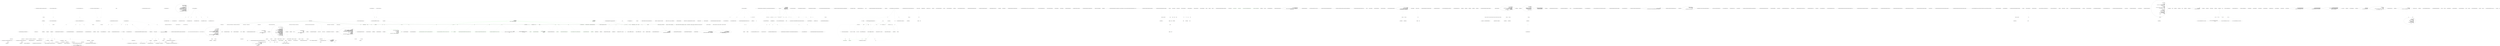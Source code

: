 digraph  {
m1_66 [cluster="CommandLine.Text.HelpText.AutoBuild<T>(CommandLine.ParserResult<T>)", file="HelpTextTests.cs", label="return AutoBuild(parserResult, current => DefaultParsingErrorsHandler(parserResult, current));", span="268-268"];
m1_71 [cluster="CommandLine.Text.HelpText.AutoBuild<T>(CommandLine.ParserResult<T>)", file="HelpTextTests.cs", label="return AutoBuild(parserResult, current => DefaultParsingErrorsHandler(parserResult, current), true);", span="278-278"];
m1_72 [cluster="CommandLine.Text.HelpText.AutoBuild<T>(CommandLine.ParserResult<T>)", file="HelpTextTests.cs", label="Exit CommandLine.Text.HelpText.AutoBuild<T>(CommandLine.ParserResult<T>)", span="252-252"];
m1_73 [cluster="System.InvalidOperationException.InvalidOperationException()", file="HelpTextTests.cs", label="Entry System.InvalidOperationException.InvalidOperationException()", span="0-0"];
m1_74 [cluster="CommandLine.Text.HelpText.AddPreOptionsLine(string)", file="HelpTextTests.cs", label="Entry CommandLine.Text.HelpText.AddPreOptionsLine(string)", span="330-330"];
m1_75 [cluster="System.Collections.IEnumerable.OfType<TResult>()", file="HelpTextTests.cs", label="Entry System.Collections.IEnumerable.OfType<TResult>()", span="0-0"];
m1_69 [cluster="CommandLine.Text.HelpText.AutoBuild<T>(CommandLine.ParserResult<T>)", file="HelpTextTests.cs", label="var pr = new NotParsed<object>(err.Type.AutoDefault(), Enumerable.Empty<Error>())", span="274-274"];
m1_70 [cluster="CommandLine.Text.HelpText.AutoBuild<T>(CommandLine.ParserResult<T>)", file="HelpTextTests.cs", label="return AutoBuild(pr, current => DefaultParsingErrorsHandler(pr, current));", span="275-275"];
m1_67 [cluster="CommandLine.Text.HelpText.AutoBuild<T>(CommandLine.ParserResult<T>)", file="HelpTextTests.cs", label="var err = errors.OfType<HelpVerbRequestedError>().Single()", span="271-271"];
m1_68 [cluster="CommandLine.Text.HelpText.AutoBuild<T>(CommandLine.ParserResult<T>)", file="HelpTextTests.cs", label="err.Matched", span="272-272"];
m1_76 [cluster="System.Collections.Generic.IEnumerable<TSource>.Single<TSource>()", file="HelpTextTests.cs", label="Entry System.Collections.Generic.IEnumerable<TSource>.Single<TSource>()", span="0-0"];
m1_88 [cluster="CommandLine.Tests.Unit.Text.HelpTextTests.Long_help_text_without_spaces()", file="HelpTextTests.cs", label="lines[6].ShouldBeEquivalentTo(''                456789 After'')", span="172-172"];
m1_95 [cluster="CommandLine.Tests.Unit.Text.HelpTextTests.Long_pre_and_post_lines_without_spaces()", file="HelpTextTests.cs", label="lines[1].ShouldBeEquivalentTo(''Before '')", span="189-189"];
m1_97 [cluster="CommandLine.Tests.Unit.Text.HelpTextTests.Long_pre_and_post_lines_without_spaces()", file="HelpTextTests.cs", label="lines[3].ShouldBeEquivalentTo(''012 After'')", span="191-191"];
m1_99 [cluster="CommandLine.Tests.Unit.Text.HelpTextTests.Long_pre_and_post_lines_without_spaces()", file="HelpTextTests.cs", label="lines[lines.Length - 2].ShouldBeEquivalentTo(''0123456789012345678901234567890123456789'')", span="193-193"];
m1_100 [cluster="CommandLine.Tests.Unit.Text.HelpTextTests.Long_pre_and_post_lines_without_spaces()", file="HelpTextTests.cs", label="lines[lines.Length - 1].ShouldBeEquivalentTo('' After'')", span="194-194"];
m1_101 [cluster="CommandLine.Tests.Unit.Text.HelpTextTests.Long_pre_and_post_lines_without_spaces()", file="HelpTextTests.cs", label="Exit CommandLine.Tests.Unit.Text.HelpTextTests.Long_pre_and_post_lines_without_spaces()", span="177-177"];
m1_103 [cluster="CommandLine.Tests.Unit.Text.HelpTextTests.Invoking_RenderParsingErrorsText_returns_appropriate_formatted_text()", file="HelpTextTests.cs", label="var fakeResult = new NotParsed<object>(\r\n                TypeInfo.Create(typeof(NullInstance)),\r\n                new Error[]\r\n                    {\r\n                        new BadFormatTokenError(''badtoken''),\r\n                        new MissingValueOptionError(new NameInfo(''x'', ''switch'')),\r\n                        new UnknownOptionError(''unknown''),\r\n                        new MissingRequiredOptionError(new NameInfo('''', ''missing'')),\r\n                        //new MutuallyExclusiveSetError(new NameInfo(''z'', ''''), string.Empty),\r\n                        new SequenceOutOfRangeError(new NameInfo(''s'', ''sequence'')),\r\n                        new NoVerbSelectedError(),\r\n                        new BadVerbSelectedError(''badverb''),\r\n                        new HelpRequestedError(), // should be ignored\r\n                        new HelpVerbRequestedError(null, null, false) // should be ignored \r\n                    })", span="203-217"];
m1_104 [cluster="CommandLine.Tests.Unit.Text.HelpTextTests.Invoking_RenderParsingErrorsText_returns_appropriate_formatted_text()", file="HelpTextTests.cs", label="Func<Error, string> fakeRenderer = err =>\r\n                {\r\n                    switch (err.Tag)\r\n                    {\r\n                        case ErrorType.BadFormatTokenError:\r\n                            return ''ERR '' + ((BadFormatTokenError)err).Token;\r\n                        case ErrorType.MissingValueOptionError:\r\n                            return ''ERR '' + ((MissingValueOptionError)err).NameInfo.NameText;\r\n                        case ErrorType.UnknownOptionError:\r\n                            return ''ERR '' + ((UnknownOptionError)err).Token;\r\n                        case ErrorType.MissingRequiredOptionError:\r\n                            return ''ERR '' + ((MissingRequiredOptionError)err).NameInfo.NameText;\r\n                        case ErrorType.SequenceOutOfRangeError:\r\n                            return ''ERR '' + ((SequenceOutOfRangeError)err).NameInfo.NameText;\r\n                        case ErrorType.NoVerbSelectedError:\r\n                            return ''ERR no-verb-selected'';\r\n                        case ErrorType.BadVerbSelectedError:\r\n                            return ''ERR '' + ((BadVerbSelectedError)err).Token;\r\n                        default:\r\n                            throw new InvalidOperationException();\r\n                    }\r\n                }", span="218-239"];
m1_106 [cluster="CommandLine.Tests.Unit.Text.HelpTextTests.Invoking_RenderParsingErrorsText_returns_appropriate_formatted_text()", file="HelpTextTests.cs", label="var errorsText = HelpText.RenderParsingErrorsText(fakeResult, fakeRenderer, fakeMutExclRenderer, 2)", span="244-244"];
m1_107 [cluster="CommandLine.Tests.Unit.Text.HelpTextTests.Invoking_RenderParsingErrorsText_returns_appropriate_formatted_text()", file="HelpTextTests.cs", label="var lines = errorsText.ToNotEmptyLines()", span="247-247"];
m1_96 [cluster="CommandLine.Tests.Unit.Text.HelpTextTests.Long_pre_and_post_lines_without_spaces()", file="HelpTextTests.cs", label="lines[2].ShouldBeEquivalentTo(''0123456789012345678901234567890123456789'')", span="190-190"];
m1_98 [cluster="CommandLine.Tests.Unit.Text.HelpTextTests.Long_pre_and_post_lines_without_spaces()", file="HelpTextTests.cs", label="lines[lines.Length - 3].ShouldBeEquivalentTo(''Before '')", span="192-192"];
m1_102 [cluster="CommandLine.Tests.Unit.Text.HelpTextTests.Invoking_RenderParsingErrorsText_returns_appropriate_formatted_text()", file="HelpTextTests.cs", label="Entry CommandLine.Tests.Unit.Text.HelpTextTests.Invoking_RenderParsingErrorsText_returns_appropriate_formatted_text()", span="200-200"];
m1_105 [cluster="CommandLine.Tests.Unit.Text.HelpTextTests.Invoking_RenderParsingErrorsText_returns_appropriate_formatted_text()", file="HelpTextTests.cs", label="Func<IEnumerable<MutuallyExclusiveSetError>, string> fakeMutExclRenderer =\r\n                _ => string.Empty", span="240-241"];
m1_108 [cluster="CommandLine.Tests.Unit.Text.HelpTextTests.Invoking_RenderParsingErrorsText_returns_appropriate_formatted_text()", file="HelpTextTests.cs", label="lines[0].ShouldBeEquivalentTo(''  ERR badtoken'')", span="249-249"];
m1_109 [cluster="CommandLine.Tests.Unit.Text.HelpTextTests.Invoking_RenderParsingErrorsText_returns_appropriate_formatted_text()", file="HelpTextTests.cs", label="lines[1].ShouldBeEquivalentTo(''  ERR x, switch'')", span="250-250"];
m1_149 [cluster="CommandLine.Text.HelpText.AddOptions<T>(int, T)", file="HelpTextTests.cs", label="Exit CommandLine.Text.HelpText.AddOptions<T>(int, T)", span="383-383"];
m1_155 [cluster="CommandLine.Text.HelpText.AddVerbs(int, params System.Type[])", file="HelpTextTests.cs", label="return AddOptionsImpl(this.AdaptVerbsToSpecifications(types), SentenceBuilder.RequiredWord(), maximumLength);", span="405-405"];
m1_156 [cluster="CommandLine.Text.HelpText.AddVerbs(int, params System.Type[])", file="HelpTextTests.cs", label="Exit CommandLine.Text.HelpText.AddVerbs(int, params System.Type[])", span="400-400"];
m1_157 [cluster="CommandLine.Text.HelpText.RenderParsingErrorsText<T>(CommandLine.ParserResult<T>, System.Func<CommandLine.Error, string>, System.Func<System.Collections.Generic.IEnumerable<CommandLine.MutuallyExclusiveSetError>, string>, int)", file="HelpTextTests.cs", label="parserResult == null", span="422-422"];
m1_158 [cluster="CommandLine.Text.HelpText.RenderParsingErrorsText<T>(CommandLine.ParserResult<T>, System.Func<CommandLine.Error, string>, System.Func<System.Collections.Generic.IEnumerable<CommandLine.MutuallyExclusiveSetError>, string>, int)", file="HelpTextTests.cs", label="throw new ArgumentNullException(''parserResult'');", span="422-422"];
m1_159 [cluster="CommandLine.Text.HelpText.RenderParsingErrorsText<T>(CommandLine.ParserResult<T>, System.Func<CommandLine.Error, string>, System.Func<System.Collections.Generic.IEnumerable<CommandLine.MutuallyExclusiveSetError>, string>, int)", file="HelpTextTests.cs", label="var meaningfulErrors =\r\n                FilterMeaningfulErrors(((NotParsed<T>)parserResult).Errors)", span="424-425"];
m1_160 [cluster="CommandLine.Text.HelpText.RenderParsingErrorsText<T>(CommandLine.ParserResult<T>, System.Func<CommandLine.Error, string>, System.Func<System.Collections.Generic.IEnumerable<CommandLine.MutuallyExclusiveSetError>, string>, int)", file="HelpTextTests.cs", label="meaningfulErrors.Empty()", span="426-426"];
m1_161 [cluster="CommandLine.Text.HelpText.RenderParsingErrorsText<T>(CommandLine.ParserResult<T>, System.Func<CommandLine.Error, string>, System.Func<System.Collections.Generic.IEnumerable<CommandLine.MutuallyExclusiveSetError>, string>, int)", file="HelpTextTests.cs", label="return string.Empty;", span="428-428"];
m1_150 [cluster="CommandLine.Text.HelpText.AddVerbs(int, params System.Type[])", file="HelpTextTests.cs", label="Entry CommandLine.Text.HelpText.AddVerbs(int, params System.Type[])", span="400-400"];
m1_151 [cluster="CommandLine.Text.HelpText.AddVerbs(int, params System.Type[])", file="HelpTextTests.cs", label="types == null", span="402-402"];
m1_152 [cluster="CommandLine.Text.HelpText.AddVerbs(int, params System.Type[])", file="HelpTextTests.cs", label="throw new ArgumentNullException(''types'');", span="402-402"];
m1_153 [cluster="CommandLine.Text.HelpText.AddVerbs(int, params System.Type[])", file="HelpTextTests.cs", label="types.Length == 0", span="403-403"];
m1_154 [cluster="CommandLine.Text.HelpText.AddVerbs(int, params System.Type[])", file="HelpTextTests.cs", label="throw new ArgumentOutOfRangeException(''types'');", span="403-403"];
m1_162 [cluster="CommandLine.Text.HelpText.RenderParsingErrorsText<T>(CommandLine.ParserResult<T>, System.Func<CommandLine.Error, string>, System.Func<System.Collections.Generic.IEnumerable<CommandLine.MutuallyExclusiveSetError>, string>, int)", file="HelpTextTests.cs", label="var text = new StringBuilder()", span="431-431"];
m1_192 [cluster="CommandLine.Text.HelpText.FilterMeaningfulErrors(System.Collections.Generic.IEnumerable<CommandLine.Error>)", file="HelpTextTests.cs", label="Exit CommandLine.Text.HelpText.FilterMeaningfulErrors(System.Collections.Generic.IEnumerable<CommandLine.Error>)", span="471-471"];
m1_195 [cluster="lambda expression", file="HelpTextTests.cs", label="Exit lambda expression", span="473-473"];
m1_196 [cluster="CommandLine.Text.HelpText.AddLine(System.Text.StringBuilder, string, int)", file="HelpTextTests.cs", label="Entry CommandLine.Text.HelpText.AddLine(System.Text.StringBuilder, string, int)", span="476-476"];
m1_197 [cluster="CommandLine.Text.HelpText.AddLine(System.Text.StringBuilder, string, int)", file="HelpTextTests.cs", label="builder.AppendWhen(builder.Length > 0, Environment.NewLine)", span="478-478"];
m1_198 [cluster="CommandLine.Text.HelpText.AddLine(System.Text.StringBuilder, string, int)", file="HelpTextTests.cs", label="var wordBuffer = 0", span="481-481"];
m1_199 [cluster="CommandLine.Text.HelpText.AddLine(System.Text.StringBuilder, string, int)", file="HelpTextTests.cs", label="var words = value.Split(' ')", span="482-482"];
m1_200 [cluster="CommandLine.Text.HelpText.AddLine(System.Text.StringBuilder, string, int)", file="HelpTextTests.cs", label="var i = 0", span="483-483"];
m1_201 [cluster="CommandLine.Text.HelpText.AddLine(System.Text.StringBuilder, string, int)", file="HelpTextTests.cs", label="i < words.Length", span="483-483"];
m1_202 [cluster="CommandLine.Text.HelpText.AddLine(System.Text.StringBuilder, string, int)", file="HelpTextTests.cs", label="words[i].Length < (maximumLength - wordBuffer)", span="485-485"];
m1_203 [cluster="CommandLine.Text.HelpText.AddLine(System.Text.StringBuilder, string, int)", file="HelpTextTests.cs", label="builder.Append(words[i])", span="487-487"];
m1_193 [cluster="lambda expression", file="HelpTextTests.cs", label="Entry lambda expression", span="473-473"];
m1_194 [cluster="lambda expression", file="HelpTextTests.cs", label="e.Tag != ErrorType.HelpRequestedError && e.Tag != ErrorType.HelpVerbRequestedError", span="473-473"];
m1_204 [cluster="CommandLine.Text.HelpText.AddLine(System.Text.StringBuilder, string, int)", file="HelpTextTests.cs", label="wordBuffer += words[i].Length", span="488-488"];
m1_39 [cluster="CommandLine.Text.HelpText.AutoBuild<T>(CommandLine.ParserResult<T>, System.Func<CommandLine.Text.HelpText, CommandLine.Text.HelpText>, bool)", file="HelpTextTests.cs", label="auto.AddDashesToOption = false", span="231-231"];
m1_42 [cluster="CommandLine.Text.HelpText.AutoBuild<T>(CommandLine.ParserResult<T>, System.Func<CommandLine.Text.HelpText, CommandLine.Text.HelpText>, bool)", file="HelpTextTests.cs", label="return auto;", span="239-239"];
m1_43 [cluster="CommandLine.Text.HelpText.AutoBuild<T>(CommandLine.ParserResult<T>, System.Func<CommandLine.Text.HelpText, CommandLine.Text.HelpText>, bool)", file="HelpTextTests.cs", label="Exit CommandLine.Text.HelpText.AutoBuild<T>(CommandLine.ParserResult<T>, System.Func<CommandLine.Text.HelpText, CommandLine.Text.HelpText>, bool)", span="193-193"];
m1_44 [cluster="System.Linq.Enumerable.Empty<TResult>()", file="HelpTextTests.cs", label="Entry System.Linq.Enumerable.Empty<TResult>()", span="0-0"];
m1_45 [cluster="CommandLine.Text.HelpText.FilterMeaningfulErrors(System.Collections.Generic.IEnumerable<CommandLine.Error>)", file="HelpTextTests.cs", label="Entry CommandLine.Text.HelpText.FilterMeaningfulErrors(System.Collections.Generic.IEnumerable<CommandLine.Error>)", span="471-471"];
m1_46 [cluster="System.Collections.Generic.IEnumerable<TSource>.Any<TSource>()", file="HelpTextTests.cs", label="Entry System.Collections.Generic.IEnumerable<TSource>.Any<TSource>()", span="0-0"];
m1_47 [cluster="System.Func<T, TResult>.Invoke(T)", file="HelpTextTests.cs", label="Entry System.Func<T, TResult>.Invoke(T)", span="0-0"];
m1_48 [cluster="CommandLine.Infrastructure.ReflectionHelper.GetAttribute<TAttribute>()", file="HelpTextTests.cs", label="Entry CommandLine.Infrastructure.ReflectionHelper.GetAttribute<TAttribute>()", span="12-12"];
m1_40 [cluster="CommandLine.Text.HelpText.AutoBuild<T>(CommandLine.ParserResult<T>, System.Func<CommandLine.Text.HelpText, CommandLine.Text.HelpText>, bool)", file="HelpTextTests.cs", label="auto.AddVerbs(parserResult.VerbTypes.ToArray())", span="232-232"];
m1_41 [cluster="CommandLine.Text.HelpText.AutoBuild<T>(CommandLine.ParserResult<T>, System.Func<CommandLine.Text.HelpText, CommandLine.Text.HelpText>, bool)", file="HelpTextTests.cs", label="auto.AddOptions(parserResult.Value)", span="236-236"];
m1_49 [cluster="CSharpx.Maybe<T>.IsJust<T>()", file="HelpTextTests.cs", label="Entry CSharpx.Maybe<T>.IsJust<T>()", span="326-326"];
m1_177 [cluster="lambda expression", file="HelpTextTests.cs", label="text.AppendLine(line.ToString())", span="439-439"];
m1_184 [cluster="CommandLine.Text.HelpText.ToString()", file="HelpTextTests.cs", label="int ExtraLength = 10", span="455-455"];
m1_185 [cluster="CommandLine.Text.HelpText.ToString()", file="HelpTextTests.cs", label="return\r\n                new StringBuilder(\r\n                    heading.SafeLength() + copyright.SafeLength() + preOptionsHelp.SafeLength() +\r\n                        optionsHelp.SafeLength() + ExtraLength).Append(heading)\r\n                    .AppendWhen(!string.IsNullOrEmpty(copyright), Environment.NewLine, copyright)\r\n                    .AppendWhen(preOptionsHelp.Length > 0, Environment.NewLine, preOptionsHelp.ToString())\r\n                    .AppendWhen(\r\n                        optionsHelp != null && optionsHelp.Length > 0,\r\n                        Environment.NewLine,\r\n                        Environment.NewLine,\r\n                        optionsHelp.SafeToString())\r\n                    .AppendWhen(postOptionsHelp.Length > 0, Environment.NewLine, postOptionsHelp.ToString())\r\n                .ToString();", span="456-468"];
m1_186 [cluster="CommandLine.Text.HelpText.ToString()", file="HelpTextTests.cs", label="Exit CommandLine.Text.HelpText.ToString()", span="453-453"];
m1_187 [cluster="string.SafeLength()", file="HelpTextTests.cs", label="Entry string.SafeLength()", span="40-40"];
m1_188 [cluster="System.Text.StringBuilder.SafeLength()", file="HelpTextTests.cs", label="Entry System.Text.StringBuilder.SafeLength()", span="76-76"];
m1_179 [cluster="System.Text.StringBuilder.StringBuilder(string)", file="HelpTextTests.cs", label="Entry System.Text.StringBuilder.StringBuilder(string)", span="0-0"];
m1_180 [cluster="int.Spaces()", file="HelpTextTests.cs", label="Entry int.Spaces()", span="30-30"];
m1_181 [cluster="Unk.formatError", file="HelpTextTests.cs", label="Entry Unk.formatError", span=""];
m1_182 [cluster="System.Text.StringBuilder.Append(string)", file="HelpTextTests.cs", label="Entry System.Text.StringBuilder.Append(string)", span="0-0"];
m1_183 [cluster="System.Text.StringBuilder.AppendLine(string)", file="HelpTextTests.cs", label="Entry System.Text.StringBuilder.AppendLine(string)", span="0-0"];
m1_178 [cluster="lambda expression", file="HelpTextTests.cs", label="Exit lambda expression", span="435-440"];
m1_189 [cluster="System.Text.StringBuilder.AppendWhen(bool, params string[])", file="HelpTextTests.cs", label="Entry System.Text.StringBuilder.AppendWhen(bool, params string[])", span="9-9"];
m1_52 [cluster="CommandLine.Tests.Unit.Text.HelpTextTests.Create_instance_with_enum_options_disabled()", file="HelpTextTests.cs", label="var lines = sut.ToString().ToNotEmptyLines().TrimStringArray()", span="104-104"];
m1_3 [cluster="CommandLine.Text.HelpText.HelpText(CommandLine.Text.SentenceBuilder)", file="HelpTextTests.cs", label="Exit CommandLine.Text.HelpText.HelpText(CommandLine.Text.SentenceBuilder)", span="46-46"];
m1_0 [cluster="CommandLine.Tests.Unit.Text.HelpTextTests.Create_empty_instance()", file="HelpTextTests.cs", label="Entry CommandLine.Tests.Unit.Text.HelpTextTests.Create_empty_instance()", span="16-16"];
m1_1 [cluster="CommandLine.Tests.Unit.Text.HelpTextTests.Create_empty_instance()", file="HelpTextTests.cs", label="string.Empty.ShouldBeEquivalentTo(new HelpText().ToString())", span="18-18"];
m1_290 [cluster="string.PadRight(int)", file="HelpTextTests.cs", label="Entry string.PadRight(int)", span="0-0"];
m1_369 [cluster="T.ToStringInvariant<T>()", file="HelpTextTests.cs", label="Entry T.ToStringInvariant<T>()", span="15-15"];
m1_121 [cluster="CommandLine.Text.HelpText.implicit operator string(CommandLine.Text.HelpText)", file="HelpTextTests.cs", label="Exit CommandLine.Text.HelpText.implicit operator string(CommandLine.Text.HelpText)", span="320-320"];
m1_190 [cluster="System.Collections.Generic.IEnumerable<TSource>.Concat<TSource>(System.Collections.Generic.IEnumerable<TSource>)", file="HelpTextTests.cs", label="Entry System.Collections.Generic.IEnumerable<TSource>.Concat<TSource>(System.Collections.Generic.IEnumerable<TSource>)", span="0-0"];
m1_37 [cluster="CommandLine.Text.HelpText.AutoBuild<T>(CommandLine.ParserResult<T>, System.Func<CommandLine.Text.HelpText, CommandLine.Text.HelpText>, bool)", file="HelpTextTests.cs", label="usage.FromJust().AddToHelpText(auto, true)", span="226-226"];
m1_35 [cluster="CommandLine.Text.HelpText.AutoBuild<T>(CommandLine.ParserResult<T>, System.Func<CommandLine.Text.HelpText, CommandLine.Text.HelpText>, bool)", file="HelpTextTests.cs", label="var usage = ReflectionHelper.GetAttribute<AssemblyUsageAttribute>()", span="223-223"];
m1_311 [cluster="System.Text.StringBuilder.AppendFormat(string, object)", file="HelpTextTests.cs", label="Entry System.Text.StringBuilder.AppendFormat(string, object)", span="0-0"];
m1_170 [cluster="CommandLine.Tests.Unit.Text.HelpTextTests.Invoke_AutoBuild_for_Verbs_with_specific_verb_returns_appropriate_formatted_text()", file="HelpTextTests.cs", label="lines[0].Should().StartWithEquivalent(''CommandLine'')", span="305-305"];
m1_55 [cluster="CommandLine.Tests.Unit.Text.HelpTextTests.Create_instance_with_enum_options_disabled()", file="HelpTextTests.cs", label="lines[2].ShouldBeEquivalentTo(''--shape          Define a enum value here.'')", span="107-107"];
m1_130 [cluster="lambda expression", file="HelpTextTests.cs", label="return ''ERR '' + ((BadFormatTokenError)err).Token;", span="223-223"];
m1_132 [cluster="lambda expression", file="HelpTextTests.cs", label="return ''ERR '' + ((MissingValueOptionError)err).NameInfo.NameText;", span="225-225"];
m1_131 [cluster="lambda expression", file="HelpTextTests.cs", label="ErrorType.MissingValueOptionError", span="224-224"];
m1_133 [cluster="lambda expression", file="HelpTextTests.cs", label="ErrorType.UnknownOptionError", span="226-226"];
m1_4 [cluster="CommandLine.Text.HelpText.HelpText(string)", file="HelpTextTests.cs", label="Entry CommandLine.Text.HelpText.HelpText(string)", span="57-57"];
m1_122 [cluster="CommandLine.NoVerbSelectedError.NoVerbSelectedError()", file="HelpTextTests.cs", label="Entry CommandLine.NoVerbSelectedError.NoVerbSelectedError()", span="421-421"];
m1_119 [cluster="CommandLine.Text.HelpText.implicit operator string(CommandLine.Text.HelpText)", file="HelpTextTests.cs", label="Entry CommandLine.Text.HelpText.implicit operator string(CommandLine.Text.HelpText)", span="320-320"];
m1_17 [cluster="CommandLine.Text.HelpText.HelpText(CommandLine.Text.SentenceBuilder, string, string)", file="HelpTextTests.cs", label="preOptionsHelp = new StringBuilder(BuilderCapacity)", span="99-99"];
m1_20 [cluster="CommandLine.Text.HelpText.HelpText(CommandLine.Text.SentenceBuilder, string, string)", file="HelpTextTests.cs", label="this.heading = heading", span="103-103"];
m1_126 [cluster="CommandLine.Text.HelpText.RenderParsingErrorsText<T>(CommandLine.ParserResult<T>, System.Func<CommandLine.Error, string>, System.Func<System.Collections.Generic.IEnumerable<CommandLine.MutuallyExclusiveSetError>, string>, int)", file="HelpTextTests.cs", label="Entry CommandLine.Text.HelpText.RenderParsingErrorsText<T>(CommandLine.ParserResult<T>, System.Func<CommandLine.Error, string>, System.Func<System.Collections.Generic.IEnumerable<CommandLine.MutuallyExclusiveSetError>, string>, int)", span="415-415"];
m1_127 [cluster="lambda expression", file="HelpTextTests.cs", label="Entry lambda expression", span="218-239"];
m1_128 [cluster="lambda expression", file="HelpTextTests.cs", label="err.Tag", span="220-220"];
m1_111 [cluster="CommandLine.Tests.Unit.Text.HelpTextTests.Invoking_RenderParsingErrorsText_returns_appropriate_formatted_text()", file="HelpTextTests.cs", label="lines[3].ShouldBeEquivalentTo(''  ERR missing'')", span="252-252"];
m1_50 [cluster="CommandLine.Tests.Unit.Text.HelpTextTests.Create_instance_with_enum_options_disabled()", file="HelpTextTests.cs", label="Entry CommandLine.Tests.Unit.Text.HelpTextTests.Create_instance_with_enum_options_disabled()", span="93-93"];
m1_335 [cluster="CommandLine.Text.HelpText.GetMaxOptionLength(CommandLine.Core.OptionSpecification)", file="HelpTextTests.cs", label="Entry CommandLine.Text.HelpText.GetMaxOptionLength(CommandLine.Core.OptionSpecification)", span="713-713"];
m1_338 [cluster="CommandLine.Text.HelpText.GetMaxOptionLength(CommandLine.Core.OptionSpecification)", file="HelpTextTests.cs", label="var specLength = 0", span="715-715"];
m1_339 [cluster="CommandLine.Text.HelpText.GetMaxOptionLength(CommandLine.Core.OptionSpecification)", file="HelpTextTests.cs", label="var hasShort = spec.ShortName.Length > 0", span="717-717"];
m1_340 [cluster="CommandLine.Text.HelpText.GetMaxOptionLength(CommandLine.Core.OptionSpecification)", file="HelpTextTests.cs", label="var hasLong = spec.LongName.Length > 0", span="718-718"];
m1_342 [cluster="CommandLine.Text.HelpText.GetMaxOptionLength(CommandLine.Core.OptionSpecification)", file="HelpTextTests.cs", label="spec.MetaValue.Length > 0", span="721-721"];
m1_343 [cluster="CommandLine.Text.HelpText.GetMaxOptionLength(CommandLine.Core.OptionSpecification)", file="HelpTextTests.cs", label="metaLength = spec.MetaValue.Length + 1", span="723-723"];
m1_350 [cluster="CommandLine.Text.HelpText.GetMaxOptionLength(CommandLine.Core.OptionSpecification)", file="HelpTextTests.cs", label="specLength += spec.LongName.Length", span="739-739"];
m1_345 [cluster="CommandLine.Text.HelpText.GetMaxOptionLength(CommandLine.Core.OptionSpecification)", file="HelpTextTests.cs", label="++specLength", span="728-728"];
m1_355 [cluster="CommandLine.Text.HelpText.GetMaxOptionLength(CommandLine.Core.OptionSpecification)", file="HelpTextTests.cs", label="specLength += 2", span="750-750"];
m1_356 [cluster="CommandLine.Text.HelpText.GetMaxOptionLength(CommandLine.Core.OptionSpecification)", file="HelpTextTests.cs", label="return specLength;", span="753-753"];
m1_344 [cluster="CommandLine.Text.HelpText.GetMaxOptionLength(CommandLine.Core.OptionSpecification)", file="HelpTextTests.cs", label=hasShort, span="726-726"];
m1_354 [cluster="CommandLine.Text.HelpText.GetMaxOptionLength(CommandLine.Core.OptionSpecification)", file="HelpTextTests.cs", label="hasShort && hasLong", span="748-748"];
m1_341 [cluster="CommandLine.Text.HelpText.GetMaxOptionLength(CommandLine.Core.OptionSpecification)", file="HelpTextTests.cs", label="var metaLength = 0", span="720-720"];
m1_349 [cluster="CommandLine.Text.HelpText.GetMaxOptionLength(CommandLine.Core.OptionSpecification)", file="HelpTextTests.cs", label=hasLong, span="737-737"];
m1_348 [cluster="CommandLine.Text.HelpText.GetMaxOptionLength(CommandLine.Core.OptionSpecification)", file="HelpTextTests.cs", label="specLength += metaLength", span="734-734"];
m1_353 [cluster="CommandLine.Text.HelpText.GetMaxOptionLength(CommandLine.Core.OptionSpecification)", file="HelpTextTests.cs", label="specLength += metaLength", span="745-745"];
m1_346 [cluster="CommandLine.Text.HelpText.GetMaxOptionLength(CommandLine.Core.OptionSpecification)", file="HelpTextTests.cs", label=AddDashesToOption, span="729-729"];
m1_347 [cluster="CommandLine.Text.HelpText.GetMaxOptionLength(CommandLine.Core.OptionSpecification)", file="HelpTextTests.cs", label="++specLength", span="731-731"];
m1_351 [cluster="CommandLine.Text.HelpText.GetMaxOptionLength(CommandLine.Core.OptionSpecification)", file="HelpTextTests.cs", label=AddDashesToOption, span="740-740"];
m1_352 [cluster="CommandLine.Text.HelpText.GetMaxOptionLength(CommandLine.Core.OptionSpecification)", file="HelpTextTests.cs", label="specLength += 2", span="742-742"];
m1_357 [cluster="CommandLine.Text.HelpText.GetMaxOptionLength(CommandLine.Core.OptionSpecification)", file="HelpTextTests.cs", label="Exit CommandLine.Text.HelpText.GetMaxOptionLength(CommandLine.Core.OptionSpecification)", span="713-713"];
m1_218 [cluster="string.Substring(int, int)", file="HelpTextTests.cs", label="Entry string.Substring(int, int)", span="0-0"];
m1_219 [cluster="System.Math.Min(int, int)", color=green, community=1, file="HelpTextTests.cs", label="Entry System.Math.Min(int, int)", prediction=0, span="0-0"];
m1_220 [cluster="string.Substring(int)", color=green, community=0, file="HelpTextTests.cs", label="Entry string.Substring(int)", prediction=1, span="0-0"];
m1_221 [cluster="CommandLine.Text.HelpText.GetSpecificationsFromType<T>(T)", color=green, community=0, file="HelpTextTests.cs", label="var specs = options.GetType().GetSpecifications(Specification.FromProperty)", prediction=2, span="516-516"];
m1_222 [cluster="CommandLine.Text.HelpText.GetSpecificationsFromType<T>(T)", color=green, community=0, file="HelpTextTests.cs", label="var optionSpecs = specs\r\n                .OfType<OptionSpecification>()\r\n                .Concat(new[] { this.MakeHelpEntry(), this.MakeVersionEntry() })", prediction=3, span="517-519"];
m1_223 [cluster="CommandLine.Text.HelpText.GetSpecificationsFromType<T>(T)", color=green, community=0, file="HelpTextTests.cs", label="var valueSpecs = specs\r\n                .OfType<ValueSpecification>()\r\n                .OrderBy(v => v.Index)", prediction=3, span="520-522"];
m1_224 [cluster="CommandLine.Text.HelpText.GetSpecificationsFromType<T>(T)", color=green, community=0, file="HelpTextTests.cs", label="return Enumerable.Empty<Specification>()\r\n                .Concat(optionSpecs)\r\n                .Concat(valueSpecs);", prediction=3, span="523-525"];
m1_225 [cluster="CommandLine.Text.HelpText.GetSpecificationsFromType<T>(T)", color=green, community=0, file="HelpTextTests.cs", label="Exit CommandLine.Text.HelpText.GetSpecificationsFromType<T>(T)", prediction=3, span="514-514"];
m1_226 [cluster="object.GetType()", color=green, community=0, file="HelpTextTests.cs", label="Entry object.GetType()", prediction=3, span="0-0"];
m1_227 [cluster="System.Type.GetSpecifications<T>(System.Func<System.Reflection.PropertyInfo, T>)", color=green, community=0, file="HelpTextTests.cs", label="Entry System.Type.GetSpecifications<T>(System.Func<System.Reflection.PropertyInfo, T>)", prediction=3, span="16-16"];
m1_228 [cluster="CommandLine.Text.HelpText.MakeHelpEntry()", color=green, community=0, file="HelpTextTests.cs", label="Entry CommandLine.Text.HelpText.MakeHelpEntry()", prediction=3, span="558-558"];
m1_229 [cluster="CommandLine.Text.HelpText.MakeVersionEntry()", color=green, community=0, file="HelpTextTests.cs", label="Entry CommandLine.Text.HelpText.MakeVersionEntry()", prediction=3, span="568-568"];
m1_230 [cluster="System.Collections.Generic.IEnumerable<TSource>.Concat<TSource>(System.Collections.Generic.IEnumerable<TSource>)", color=green, community=0, file="HelpTextTests.cs", label="Entry System.Collections.Generic.IEnumerable<TSource>.Concat<TSource>(System.Collections.Generic.IEnumerable<TSource>)", prediction=3, span="0-0"];
m1_231 [cluster="System.Collections.Generic.IEnumerable<TSource>.OrderBy<TSource, TKey>(System.Func<TSource, TKey>)", color=green, community=0, file="HelpTextTests.cs", label="Entry System.Collections.Generic.IEnumerable<TSource>.OrderBy<TSource, TKey>(System.Func<TSource, TKey>)", prediction=3, span="0-0"];
m1_232 [cluster="lambda expression", color=green, community=0, file="HelpTextTests.cs", label="Entry lambda expression", prediction=3, span="522-522"];
m1_233 [cluster="lambda expression", color=green, community=0, file="HelpTextTests.cs", label="v.Index", prediction=3, span="522-522"];
m1_234 [cluster="lambda expression", color=green, community=0, file="HelpTextTests.cs", label="Exit lambda expression", prediction=3, span="522-522"];
m1_235 [cluster="CommandLine.Text.HelpText.AdaptVerbsToSpecifications(System.Collections.Generic.IEnumerable<System.Type>)", color=green, community=0, file="HelpTextTests.cs", label="return (from verbTuple in Verb.SelectFromTypes(types)\r\n                    select\r\n                        OptionSpecification.NewSwitch(\r\n                            string.Empty,\r\n                            verbTuple.Item1.Name,\r\n                            false,\r\n                            verbTuple.Item1.HelpText,\r\n                            string.Empty)).Concat(new[] { this.MakeHelpEntry(), this.MakeVersionEntry() });", prediction=3, span="530-537"];
m1_236 [cluster="CommandLine.Text.HelpText.AdaptVerbsToSpecifications(System.Collections.Generic.IEnumerable<System.Type>)", color=green, community=0, file="HelpTextTests.cs", label="Exit CommandLine.Text.HelpText.AdaptVerbsToSpecifications(System.Collections.Generic.IEnumerable<System.Type>)", prediction=3, span="528-528"];
m1_237 [cluster="CommandLine.Core.Verb.SelectFromTypes(System.Collections.Generic.IEnumerable<System.Type>)", color=green, community=0, file="HelpTextTests.cs", label="Entry CommandLine.Core.Verb.SelectFromTypes(System.Collections.Generic.IEnumerable<System.Type>)", prediction=3, span="40-40"];
m1_238 [cluster="CommandLine.Core.OptionSpecification.NewSwitch(string, string, bool, string, string)", color=green, community=0, file="HelpTextTests.cs", label="Entry CommandLine.Core.OptionSpecification.NewSwitch(string, string, bool, string, string)", prediction=3, span="45-45"];
m1_239 [cluster="Unk.Concat", color=green, community=0, file="HelpTextTests.cs", label="Entry Unk.Concat", prediction=3, span=""];
m1_240 [cluster="CommandLine.Text.HelpText.AddOptionsImpl(System.Collections.Generic.IEnumerable<CommandLine.Core.Specification>, string, int)", color=green, community=0, file="HelpTextTests.cs", label="var maxLength = GetMaxLength(specifications)", prediction=21, span="545-545"];
m1_241 [cluster="CommandLine.Text.HelpText.AddOptionsImpl(System.Collections.Generic.IEnumerable<CommandLine.Core.Specification>, string, int)", color=green, community=0, file="HelpTextTests.cs", label="optionsHelp = new StringBuilder(BuilderCapacity)", prediction=22, span="547-547"];
m1_242 [cluster="CommandLine.Text.HelpText.AddOptionsImpl(System.Collections.Generic.IEnumerable<CommandLine.Core.Specification>, string, int)", file="HelpTextTests.cs", label="var remainingSpace = maximumLength - (maxLength + 6)", span="549-549"];
m1_144 [cluster="lambda expression", file="HelpTextTests.cs", label="Exit lambda expression", span="218-239"];
m1_294 [cluster="string.Trim()", file="HelpTextTests.cs", label="Entry string.Trim()", span="0-0"];
m1_293 [cluster="string.FormatInvariant(params object[])", file="HelpTextTests.cs", label="Entry string.FormatInvariant(params object[])", span="20-20"];
m1_124 [cluster="CommandLine.Text.HelpText.AddPreOptionsLine(string)", file="HelpTextTests.cs", label="Exit CommandLine.Text.HelpText.AddPreOptionsLine(string)", span="330-330"];
m1_23 [cluster="CommandLine.Tests.Unit.Text.HelpTextTests.Create_instance_with_options()", file="HelpTextTests.cs", label="var sut = new HelpText { AddDashesToOption = true }\r\n                .AddPreOptionsLine(''pre-options'')\r\n                .AddOptions(new NotParsed<FakeOptions>(TypeInfo.Create(typeof(FakeOptions)), Enumerable.Empty<Error>()))\r\n                .AddPostOptionsLine(''post-options'')", span="50-53"];
m1_5 [cluster="CommandLine.Text.HelpText.HelpText(string)", file="HelpTextTests.cs", label="Exit CommandLine.Text.HelpText.HelpText(string)", span="57-57"];
m1_53 [cluster="System.Collections.Generic.IEnumerable<TSource>.ToArray<TSource>()", file="HelpTextTests.cs", label="Entry System.Collections.Generic.IEnumerable<TSource>.ToArray<TSource>()", span="0-0"];
m1_54 [cluster="CommandLine.Text.HelpText.AddVerbs(params System.Type[])", file="HelpTextTests.cs", label="Entry CommandLine.Text.HelpText.AddVerbs(params System.Type[])", span="366-366"];
m1_56 [cluster="lambda expression", file="HelpTextTests.cs", label="Entry lambda expression", span="229-229"];
m1_57 [cluster="lambda expression", file="HelpTextTests.cs", label="e.Tag == ErrorType.NoVerbSelectedError", span="229-229"];
m1_58 [cluster="lambda expression", file="HelpTextTests.cs", label="Exit lambda expression", span="229-229"];
m1_51 [cluster="CommandLine.Text.MultilineTextAttribute.AddToHelpText(CommandLine.Text.HelpText, bool)", file="HelpTextTests.cs", label="Entry CommandLine.Text.MultilineTextAttribute.AddToHelpText(CommandLine.Text.HelpText, bool)", span="155-155"];
m1_59 [cluster="CommandLine.Text.HelpText.AutoBuild<T>(CommandLine.ParserResult<T>)", file="HelpTextTests.cs", label="Entry CommandLine.Text.HelpText.AutoBuild<T>(CommandLine.ParserResult<T>)", span="252-252"];
m1_110 [cluster="CommandLine.Tests.Unit.Text.HelpTextTests.Invoking_RenderParsingErrorsText_returns_appropriate_formatted_text()", file="HelpTextTests.cs", label="lines[2].ShouldBeEquivalentTo(''  ERR unknown'')", span="251-251"];
m1_163 [cluster="CommandLine.Text.HelpText.AutoBuild<T>(CommandLine.ParserResult<T>)", file="HelpTextTests.cs", label="Entry CommandLine.Text.HelpText.AutoBuild<T>(CommandLine.ParserResult<T>)", span="249-249"];
m1_164 [cluster="Unk.Should", file="HelpTextTests.cs", label="Entry Unk.Should", span=""];
m1_165 [cluster="Unk.StartWithEquivalent", file="HelpTextTests.cs", label="Entry Unk.StartWithEquivalent", span=""];
m1_166 [cluster="CommandLine.Tests.Unit.Text.HelpTextTests.Invoke_AutoBuild_for_Verbs_with_specific_verb_returns_appropriate_formatted_text()", file="HelpTextTests.cs", label="Entry CommandLine.Tests.Unit.Text.HelpTextTests.Invoke_AutoBuild_for_Verbs_with_specific_verb_returns_appropriate_formatted_text()", span="289-289"];
m1_22 [cluster="CommandLine.Text.HelpText.HelpText(CommandLine.Text.SentenceBuilder, string, string)", file="HelpTextTests.cs", label="Exit CommandLine.Text.HelpText.HelpText(CommandLine.Text.SentenceBuilder, string, string)", span="93-93"];
m1_25 [cluster="CommandLine.Text.HelpText.AutoBuild<T>(CommandLine.ParserResult<T>, System.Func<CommandLine.Text.HelpText, CommandLine.Text.HelpText>, bool)", file="HelpTextTests.cs", label="Entry CommandLine.Text.HelpText.AutoBuild<T>(CommandLine.ParserResult<T>, System.Func<CommandLine.Text.HelpText, CommandLine.Text.HelpText>, bool)", span="193-193"];
m1_26 [cluster="CommandLine.Text.HelpText.AutoBuild<T>(CommandLine.ParserResult<T>, System.Func<CommandLine.Text.HelpText, CommandLine.Text.HelpText>, bool)", file="HelpTextTests.cs", label="var auto = new HelpText {\r\n                Heading = HeadingInfo.Default,\r\n                Copyright = CopyrightInfo.Default,\r\n                AdditionalNewLineAfterOption = true,\r\n                AddDashesToOption = !verbsIndex\r\n            }", span="198-203"];
m1_27 [cluster="CommandLine.Text.HelpText.AutoBuild<T>(CommandLine.ParserResult<T>, System.Func<CommandLine.Text.HelpText, CommandLine.Text.HelpText>, bool)", file="HelpTextTests.cs", label="var errors = Enumerable.Empty<Error>()", span="205-205"];
m1_28 [cluster="CommandLine.Text.HelpText.AutoBuild<T>(CommandLine.ParserResult<T>, System.Func<CommandLine.Text.HelpText, CommandLine.Text.HelpText>, bool)", file="HelpTextTests.cs", label="onError != null && parserResult.Tag == ParserResultType.NotParsed", span="207-207"];
m1_29 [cluster="CommandLine.Text.HelpText.AutoBuild<T>(CommandLine.ParserResult<T>, System.Func<CommandLine.Text.HelpText, CommandLine.Text.HelpText>, bool)", file="HelpTextTests.cs", label="errors = ((NotParsed<T>)parserResult).Errors", span="209-209"];
m1_30 [cluster="CommandLine.Text.HelpText.AutoBuild<T>(CommandLine.ParserResult<T>, System.Func<CommandLine.Text.HelpText, CommandLine.Text.HelpText>, bool)", file="HelpTextTests.cs", label="FilterMeaningfulErrors(errors).Any()", span="211-211"];
m1_31 [cluster="CommandLine.Text.HelpText.AutoBuild<T>(CommandLine.ParserResult<T>, System.Func<CommandLine.Text.HelpText, CommandLine.Text.HelpText>, bool)", file="HelpTextTests.cs", label="auto = onError(auto)", span="213-213"];
m1_32 [cluster="CommandLine.Text.HelpText.AutoBuild<T>(CommandLine.ParserResult<T>, System.Func<CommandLine.Text.HelpText, CommandLine.Text.HelpText>, bool)", file="HelpTextTests.cs", label="var license = ReflectionHelper.GetAttribute<AssemblyLicenseAttribute>()", span="217-217"];
m1_24 [cluster="System.Text.StringBuilder.StringBuilder(int)", file="HelpTextTests.cs", label="Entry System.Text.StringBuilder.StringBuilder(int)", span="0-0"];
m1_33 [cluster="CommandLine.Text.HelpText.AutoBuild<T>(CommandLine.ParserResult<T>, System.Func<CommandLine.Text.HelpText, CommandLine.Text.HelpText>, bool)", file="HelpTextTests.cs", label="license.IsJust()", span="218-218"];
m1_78 [cluster="System.Type.AutoDefault()", file="HelpTextTests.cs", label="Entry System.Type.AutoDefault()", span="151-151"];
m1_83 [cluster="lambda expression", file="HelpTextTests.cs", label="e.Tag == ErrorType.HelpVerbRequestedError", span="266-266"];
m1_84 [cluster="lambda expression", file="HelpTextTests.cs", label="Exit lambda expression", span="266-266"];
m1_85 [cluster="lambda expression", file="HelpTextTests.cs", label="Entry lambda expression", span="268-268"];
m1_86 [cluster="lambda expression", file="HelpTextTests.cs", label="DefaultParsingErrorsHandler(parserResult, current)", span="268-268"];
m1_87 [cluster="lambda expression", file="HelpTextTests.cs", label="Exit lambda expression", span="268-268"];
m1_81 [cluster="lambda expression", file="HelpTextTests.cs", label="Exit lambda expression", span="261-261"];
m1_82 [cluster="lambda expression", file="HelpTextTests.cs", label="Entry lambda expression", span="266-266"];
m1_79 [cluster="lambda expression", file="HelpTextTests.cs", label="Entry lambda expression", span="261-261"];
m1_80 [cluster="lambda expression", file="HelpTextTests.cs", label="e.Tag == ErrorType.VersionRequestedError", span="261-261"];
m1_89 [cluster="lambda expression", file="HelpTextTests.cs", label="Entry lambda expression", span="275-275"];
m1_191 [cluster="CommandLine.TypeInfo.Create(System.Type, System.Collections.Generic.IEnumerable<System.Type>)", file="HelpTextTests.cs", label="Entry CommandLine.TypeInfo.Create(System.Type, System.Collections.Generic.IEnumerable<System.Type>)", span="34-34"];
m1_310 [cluster="System.Text.StringBuilder.AppendWhen(bool, params char[])", file="HelpTextTests.cs", label="Entry System.Text.StringBuilder.AppendWhen(bool, params char[])", span="21-21"];
m1_90 [cluster="lambda expression", file="HelpTextTests.cs", label="DefaultParsingErrorsHandler(pr, current)", span="275-275"];
m1_93 [cluster="lambda expression", file="HelpTextTests.cs", label="DefaultParsingErrorsHandler(parserResult, current)", span="278-278"];
m1_94 [cluster="lambda expression", file="HelpTextTests.cs", label="Exit lambda expression", span="278-278"];
m1_91 [cluster="lambda expression", file="HelpTextTests.cs", label="Exit lambda expression", span="275-275"];
m1_92 [cluster="lambda expression", file="HelpTextTests.cs", label="Entry lambda expression", span="278-278"];
m1_250 [cluster="CommandLine.Text.HelpText.AddOption(string, int, CommandLine.Core.Specification, int)", file="HelpTextTests.cs", label="Entry CommandLine.Text.HelpText.AddOption(string, int, CommandLine.Core.Specification, int)", span="585-585"];
m1_258 [cluster="CommandLine.Text.HelpText.AddOption(string, int, CommandLine.Core.Specification, int)", file="HelpTextTests.cs", label="optionsHelp.Append(''  '')", span="587-587"];
m1_259 [cluster="CommandLine.Text.HelpText.AddOption(string, int, CommandLine.Core.Specification, int)", file="HelpTextTests.cs", label="var name = new StringBuilder(maxLength)\r\n                .BimapIf(\r\n                    specification.Tag == SpecificationType.Option,\r\n                    it => it.Append(AddOptionName(maxLength, (OptionSpecification)specification)),\r\n                    it => it.Append(AddValueName(maxLength, (ValueSpecification)specification)))", span="588-592"];
m1_260 [cluster="CommandLine.Text.HelpText.AddOption(string, int, CommandLine.Core.Specification, int)", file="HelpTextTests.cs", label="optionsHelp\r\n                .Append(name.Length < maxLength ? name.ToString().PadRight(maxLength) : name.ToString())\r\n                .Append(''    '')", span="594-596"];
m1_261 [cluster="CommandLine.Text.HelpText.AddOption(string, int, CommandLine.Core.Specification, int)", file="HelpTextTests.cs", label="var optionHelpText = specification.HelpText", span="598-598"];
m1_262 [cluster="CommandLine.Text.HelpText.AddOption(string, int, CommandLine.Core.Specification, int)", file="HelpTextTests.cs", label="addEnumValuesToHelpText && specification.EnumValues.Any()", span="600-600"];
m1_263 [cluster="CommandLine.Text.HelpText.AddOption(string, int, CommandLine.Core.Specification, int)", file="HelpTextTests.cs", label="optionHelpText += '' Valid values: '' + string.Join('', '', specification.EnumValues)", span="602-602"];
m1_264 [cluster="CommandLine.Text.HelpText.AddOption(string, int, CommandLine.Core.Specification, int)", file="HelpTextTests.cs", label="specification.DefaultValue.IsJust()", span="605-605"];
m1_265 [cluster="CommandLine.Text.HelpText.AddOption(string, int, CommandLine.Core.Specification, int)", file="HelpTextTests.cs", label="optionHelpText = ''(Default: {0}) ''.FormatLocal(specification.DefaultValue.FromJust()) + optionHelpText", span="607-607"];
m1_266 [cluster="CommandLine.Text.HelpText.AddOption(string, int, CommandLine.Core.Specification, int)", file="HelpTextTests.cs", label="specification.Required", span="610-610"];
m1_267 [cluster="CommandLine.Text.HelpText.AddOption(string, int, CommandLine.Core.Specification, int)", file="HelpTextTests.cs", label="optionHelpText = ''{0} ''.FormatInvariant(requiredWord) + optionHelpText", span="612-612"];
m1_273 [cluster="CommandLine.Text.HelpText.AddOption(string, int, CommandLine.Core.Specification, int)", file="HelpTextTests.cs", label="words[i].Length < (widthOfHelpText - wordBuffer)", span="623-623"];
m1_276 [cluster="CommandLine.Text.HelpText.AddOption(string, int, CommandLine.Core.Specification, int)", file="HelpTextTests.cs", label="(widthOfHelpText - wordBuffer) > 1 && i != words.Length - 1", span="627-627"];
m1_279 [cluster="CommandLine.Text.HelpText.AddOption(string, int, CommandLine.Core.Specification, int)", file="HelpTextTests.cs", label="words[i].Length >= widthOfHelpText && wordBuffer == 0", span="633-633"];
m1_280 [cluster="CommandLine.Text.HelpText.AddOption(string, int, CommandLine.Core.Specification, int)", file="HelpTextTests.cs", label="optionsHelp.Append(words[i].Substring(0, widthOfHelpText))", span="635-635"];
m1_281 [cluster="CommandLine.Text.HelpText.AddOption(string, int, CommandLine.Core.Specification, int)", file="HelpTextTests.cs", label="wordBuffer = widthOfHelpText", span="636-636"];
m1_284 [cluster="CommandLine.Text.HelpText.AddOption(string, int, CommandLine.Core.Specification, int)", file="HelpTextTests.cs", label="optionsHelp.AppendWhen(optionHelpText.Length > 0, Environment.NewLine,\r\n                        new string(' ', maxLength + 6))", span="646-647"];
m1_285 [cluster="CommandLine.Text.HelpText.AddOption(string, int, CommandLine.Core.Specification, int)", file="HelpTextTests.cs", label="optionHelpText.Length > widthOfHelpText", span="649-649"];
m1_268 [cluster="CommandLine.Text.HelpText.AddOption(string, int, CommandLine.Core.Specification, int)", file="HelpTextTests.cs", label="!string.IsNullOrEmpty(optionHelpText)", span="615-615"];
m1_270 [cluster="CommandLine.Text.HelpText.AddOption(string, int, CommandLine.Core.Specification, int)", file="HelpTextTests.cs", label="var words = optionHelpText.Split(new[] { ' ' })", span="620-620"];
m1_283 [cluster="CommandLine.Text.HelpText.AddOption(string, int, CommandLine.Core.Specification, int)", file="HelpTextTests.cs", label="optionHelpText = optionHelpText.Substring(Math.Min(wordBuffer, optionHelpText.Length)).Trim()", span="645-645"];
m1_286 [cluster="CommandLine.Text.HelpText.AddOption(string, int, CommandLine.Core.Specification, int)", file="HelpTextTests.cs", label="optionsHelp\r\n                .Append(optionHelpText)\r\n                .Append(Environment.NewLine)\r\n                .AppendWhen(additionalNewLineAfterOption, Environment.NewLine)", span="652-655"];
m1_269 [cluster="CommandLine.Text.HelpText.AddOption(string, int, CommandLine.Core.Specification, int)", file="HelpTextTests.cs", label="var wordBuffer = 0", span="619-619"];
m1_275 [cluster="CommandLine.Text.HelpText.AddOption(string, int, CommandLine.Core.Specification, int)", file="HelpTextTests.cs", label="wordBuffer += words[i].Length", span="626-626"];
m1_271 [cluster="CommandLine.Text.HelpText.AddOption(string, int, CommandLine.Core.Specification, int)", file="HelpTextTests.cs", label="var i = 0", span="621-621"];
m1_272 [cluster="CommandLine.Text.HelpText.AddOption(string, int, CommandLine.Core.Specification, int)", file="HelpTextTests.cs", label="i < words.Length", span="621-621"];
m1_274 [cluster="CommandLine.Text.HelpText.AddOption(string, int, CommandLine.Core.Specification, int)", file="HelpTextTests.cs", label="optionsHelp.Append(words[i])", span="625-625"];
m1_282 [cluster="CommandLine.Text.HelpText.AddOption(string, int, CommandLine.Core.Specification, int)", file="HelpTextTests.cs", label="i++", span="621-621"];
m1_278 [cluster="CommandLine.Text.HelpText.AddOption(string, int, CommandLine.Core.Specification, int)", file="HelpTextTests.cs", label="wordBuffer++", span="630-630"];
m1_277 [cluster="CommandLine.Text.HelpText.AddOption(string, int, CommandLine.Core.Specification, int)", file="HelpTextTests.cs", label="optionsHelp.Append('' '')", span="629-629"];
m1_287 [cluster="CommandLine.Text.HelpText.AddOption(string, int, CommandLine.Core.Specification, int)", file="HelpTextTests.cs", label="return this;", span="657-657"];
m1_288 [cluster="CommandLine.Text.HelpText.AddOption(string, int, CommandLine.Core.Specification, int)", file="HelpTextTests.cs", label="Exit CommandLine.Text.HelpText.AddOption(string, int, CommandLine.Core.Specification, int)", span="585-585"];
m1_254 [cluster="CommandLine.Text.HelpText.MakeVersionEntry()", file="HelpTextTests.cs", label="Exit CommandLine.Text.HelpText.MakeVersionEntry()", span="568-568"];
m1_253 [cluster="CommandLine.Text.HelpText.MakeVersionEntry()", file="HelpTextTests.cs", label="return OptionSpecification.NewSwitch(\r\n                string.Empty,\r\n                ''version'',\r\n                false,\r\n                sentenceBuilder.VersionCommandText(AddDashesToOption),\r\n                string.Empty);", span="570-575"];
m1_312 [cluster="System.Text.StringBuilder.AppendFormatWhen(bool, string, params object[])", file="HelpTextTests.cs", label="Entry System.Text.StringBuilder.AppendFormatWhen(bool, string, params object[])", span="33-33"];
m1_113 [cluster="CommandLine.Tests.Unit.Text.HelpTextTests.Invoking_RenderParsingErrorsText_returns_appropriate_formatted_text()", file="HelpTextTests.cs", label="lines[5].ShouldBeEquivalentTo(''  ERR no-verb-selected'')", span="254-254"];
m1_117 [cluster="CommandLine.MissingValueOptionError.MissingValueOptionError(CommandLine.NameInfo)", file="HelpTextTests.cs", label="Entry CommandLine.MissingValueOptionError.MissingValueOptionError(CommandLine.NameInfo)", span="269-269"];
m1_116 [cluster="CommandLine.BadFormatTokenError.BadFormatTokenError(string)", file="HelpTextTests.cs", label="Entry CommandLine.BadFormatTokenError.BadFormatTokenError(string)", span="196-196"];
m1_118 [cluster="CommandLine.NameInfo.NameInfo(string, string)", file="HelpTextTests.cs", label="Entry CommandLine.NameInfo.NameInfo(string, string)", span="20-20"];
m1_176 [cluster="CommandLine.Tests.Unit.Text.HelpTextTests.Invoke_AutoBuild_for_Verbs_with_specific_verb_returns_appropriate_formatted_text()", file="HelpTextTests.cs", label="Exit CommandLine.Tests.Unit.Text.HelpTextTests.Invoke_AutoBuild_for_Verbs_with_specific_verb_returns_appropriate_formatted_text()", span="289-289"];
m1_172 [cluster="CommandLine.Tests.Unit.Text.HelpTextTests.Invoke_AutoBuild_for_Verbs_with_specific_verb_returns_appropriate_formatted_text()", file="HelpTextTests.cs", label="lines[2].ShouldBeEquivalentTo(''-p, --patch    Use the interactive patch selection interface to chose which'')", span="307-307"];
m1_175 [cluster="CommandLine.Tests.Unit.Text.HelpTextTests.Invoke_AutoBuild_for_Verbs_with_specific_verb_returns_appropriate_formatted_text()", file="HelpTextTests.cs", label="lines[5].ShouldBeEquivalentTo(''--help         Display this help screen.'')", span="310-310"];
m1_173 [cluster="CommandLine.Tests.Unit.Text.HelpTextTests.Invoke_AutoBuild_for_Verbs_with_specific_verb_returns_appropriate_formatted_text()", file="HelpTextTests.cs", label="lines[3].ShouldBeEquivalentTo(''changes to commit.'')", span="308-308"];
m1_174 [cluster="CommandLine.Tests.Unit.Text.HelpTextTests.Invoke_AutoBuild_for_Verbs_with_specific_verb_returns_appropriate_formatted_text()", file="HelpTextTests.cs", label="lines[4].ShouldBeEquivalentTo(''--amend        Used to amend the tip of the current branch.'')", span="309-309"];
m1_248 [cluster="lambda expression", file="HelpTextTests.cs", label="AddOption(requiredWord, maxLength, option, remainingSpace)", span="553-553"];
m1_247 [cluster="lambda expression", file="HelpTextTests.cs", label="Entry lambda expression", span="552-553"];
m1_249 [cluster="lambda expression", file="HelpTextTests.cs", label="Exit lambda expression", span="552-553"];
m1_297 [cluster="lambda expression", file="HelpTextTests.cs", label="it.Append(AddOptionName(maxLength, (OptionSpecification)specification))", span="591-591"];
m1_301 [cluster="lambda expression", file="HelpTextTests.cs", label="it.Append(AddValueName(maxLength, (ValueSpecification)specification))", span="592-592"];
m1_296 [cluster="lambda expression", file="HelpTextTests.cs", label="Entry lambda expression", span="591-591"];
m1_300 [cluster="lambda expression", file="HelpTextTests.cs", label="Entry lambda expression", span="592-592"];
m1_298 [cluster="lambda expression", file="HelpTextTests.cs", label="Exit lambda expression", span="591-591"];
m1_302 [cluster="lambda expression", file="HelpTextTests.cs", label="Exit lambda expression", span="592-592"];
m1_308 [cluster="lambda expression", file="HelpTextTests.cs", label="it\r\n                            .AppendWhen(addDashesToOption, '-')\r\n                            .AppendFormat(''{0}'', specification.ShortName)\r\n                            .AppendFormatWhen(specification.MetaValue.Length > 0, '' {0}'', specification.MetaValue)\r\n                            .AppendWhen(specification.LongName.Length > 0, '', '')", span="666-670"];
m1_314 [cluster="lambda expression", file="HelpTextTests.cs", label="it\r\n                            .AppendWhen(addDashesToOption, ''--'')\r\n                            .AppendFormat(''{0}'', specification.LongName)\r\n                            .AppendFormatWhen(specification.MetaValue.Length > 0, ''={0}'', specification.MetaValue)", span="673-676"];
m1_307 [cluster="lambda expression", file="HelpTextTests.cs", label="Entry lambda expression", span="666-670"];
m1_313 [cluster="lambda expression", file="HelpTextTests.cs", label="Entry lambda expression", span="673-676"];
m1_309 [cluster="lambda expression", file="HelpTextTests.cs", label="Exit lambda expression", span="666-670"];
m1_315 [cluster="lambda expression", file="HelpTextTests.cs", label="Exit lambda expression", span="673-676"];
m1_319 [cluster="lambda expression", file="HelpTextTests.cs", label="it.AppendFormat(''{0} (pos. {1})'', specification.MetaName, specification.Index)", span="685-685"];
m1_323 [cluster="lambda expression", file="HelpTextTests.cs", label="it.AppendFormat(''value pos. {0}'', specification.Index)", span="686-686"];
m1_318 [cluster="lambda expression", file="HelpTextTests.cs", label="Entry lambda expression", span="685-685"];
m1_322 [cluster="lambda expression", file="HelpTextTests.cs", label="Entry lambda expression", span="686-686"];
m1_320 [cluster="lambda expression", file="HelpTextTests.cs", label="Exit lambda expression", span="685-685"];
m1_324 [cluster="lambda expression", file="HelpTextTests.cs", label="Exit lambda expression", span="686-686"];
m1_331 [cluster="lambda expression", file="HelpTextTests.cs", label="Entry lambda expression", span="702-709"];
m1_332 [cluster="lambda expression", file="HelpTextTests.cs", label="var specLength = spec.Tag == SpecificationType.Option\r\n                            ? this.GetMaxOptionLength((OptionSpecification)spec)\r\n                            : this.GetMaxValueLength((ValueSpecification)spec)", span="704-706"];
m1_333 [cluster="lambda expression", file="HelpTextTests.cs", label="return Math.Max(length, specLength);", span="708-708"];
m1_334 [cluster="lambda expression", file="HelpTextTests.cs", label="Exit lambda expression", span="702-709"];
m1_134 [cluster="object.Equals(object, object)", file="HelpTextTests.cs", label="Entry object.Equals(object, object)", span="0-0"];
m1_136 [cluster="CommandLine.Text.HelpText.AddOptionsImpl(System.Collections.Generic.IEnumerable<CommandLine.Core.Specification>, string, int)", file="HelpTextTests.cs", label="Entry CommandLine.Text.HelpText.AddOptionsImpl(System.Collections.Generic.IEnumerable<CommandLine.Core.Specification>, string, int)", span="540-540"];
m1_138 [cluster="CommandLine.Text.HelpText.AddVerbs(params System.Type[])", file="HelpTextTests.cs", label="throw new ArgumentNullException(''types'');", span="368-368"];
m1_142 [cluster="CommandLine.Text.HelpText.AddVerbs(params System.Type[])", file="HelpTextTests.cs", label="Exit CommandLine.Text.HelpText.AddVerbs(params System.Type[])", span="366-366"];
m1_129 [cluster="CommandLine.Text.HelpText.AddLine(System.Text.StringBuilder, string)", file="HelpTextTests.cs", label="Entry CommandLine.Text.HelpText.AddLine(System.Text.StringBuilder, string)", span="692-692"];
m1_135 [cluster="CommandLine.Text.HelpText.GetSpecificationsFromType<T>(T)", file="HelpTextTests.cs", label="Entry CommandLine.Text.HelpText.GetSpecificationsFromType<T>(T)", span="514-514"];
m1_137 [cluster="CommandLine.Text.HelpText.AddVerbs(params System.Type[])", file="HelpTextTests.cs", label="types == null", span="368-368"];
m1_139 [cluster="CommandLine.Text.HelpText.AddVerbs(params System.Type[])", file="HelpTextTests.cs", label="types.Length == 0", span="369-369"];
m1_141 [cluster="CommandLine.Text.HelpText.AddVerbs(params System.Type[])", file="HelpTextTests.cs", label="return AddOptionsImpl(\r\n                this.AdaptVerbsToSpecifications(types),\r\n                SentenceBuilder.RequiredWord(),\r\n                MaximumDisplayWidth);", span="371-374"];
m1_143 [cluster="System.ArgumentOutOfRangeException.ArgumentOutOfRangeException(string)", file="HelpTextTests.cs", label="Entry System.ArgumentOutOfRangeException.ArgumentOutOfRangeException(string)", span="0-0"];
m1_140 [cluster="CommandLine.Text.HelpText.AddVerbs(params System.Type[])", file="HelpTextTests.cs", label="throw new ArgumentOutOfRangeException(''types'');", span="369-369"];
m1_306 [cluster="System.Text.StringBuilder.MapIf(bool, System.Func<System.Text.StringBuilder, System.Text.StringBuilder>)", file="HelpTextTests.cs", label="Entry System.Text.StringBuilder.MapIf(bool, System.Func<System.Text.StringBuilder, System.Text.StringBuilder>)", span="53-53"];
m1_299 [cluster="CommandLine.Text.HelpText.AddOptionName(int, CommandLine.Core.OptionSpecification)", file="HelpTextTests.cs", label="Entry CommandLine.Text.HelpText.AddOptionName(int, CommandLine.Core.OptionSpecification)", span="660-660"];
m1_304 [cluster="CommandLine.Text.HelpText.AddOptionName(int, CommandLine.Core.OptionSpecification)", file="HelpTextTests.cs", label="return\r\n                new StringBuilder(maxLength)\r\n                    .MapIf(\r\n                        specification.ShortName.Length > 0,\r\n                        it => it\r\n                            .AppendWhen(addDashesToOption, '-')\r\n                            .AppendFormat(''{0}'', specification.ShortName)\r\n                            .AppendFormatWhen(specification.MetaValue.Length > 0, '' {0}'', specification.MetaValue)\r\n                            .AppendWhen(specification.LongName.Length > 0, '', ''))\r\n                    .MapIf(\r\n                        specification.LongName.Length > 0,\r\n                        it => it\r\n                            .AppendWhen(addDashesToOption, ''--'')\r\n                            .AppendFormat(''{0}'', specification.LongName)\r\n                            .AppendFormatWhen(specification.MetaValue.Length > 0, ''={0}'', specification.MetaValue))\r\n                    .ToString();", span="662-677"];
m1_305 [cluster="CommandLine.Text.HelpText.AddOptionName(int, CommandLine.Core.OptionSpecification)", file="HelpTextTests.cs", label="Exit CommandLine.Text.HelpText.AddOptionName(int, CommandLine.Core.OptionSpecification)", span="660-660"];
m1_65 [cluster="CommandLine.Text.HelpText.AutoBuild<T>(CommandLine.ParserResult<T>)", file="HelpTextTests.cs", label="!errors.Any(e => e.Tag == ErrorType.HelpVerbRequestedError)", span="266-266"];
m1_38 [cluster="System.Collections.Generic.IEnumerable<string>.TrimStringArray()", file="HelpTextTests.cs", label="Entry System.Collections.Generic.IEnumerable<string>.TrimStringArray()", span="15-15"];
m1_34 [cluster="CommandLine.NotParsed<T>.NotParsed(CommandLine.TypeInfo, System.Collections.Generic.IEnumerable<CommandLine.Error>)", file="HelpTextTests.cs", label="Entry CommandLine.NotParsed<T>.NotParsed(CommandLine.TypeInfo, System.Collections.Generic.IEnumerable<CommandLine.Error>)", span="163-163"];
m1_36 [cluster="System.Linq.Enumerable.Empty<TResult>()", file="HelpTextTests.cs", label="Entry System.Linq.Enumerable.Empty<TResult>()", span="0-0"];
m1_60 [cluster="CommandLine.Tests.Unit.Text.HelpTextTests.When_defined_MetaValue_should_be_rendered()", file="HelpTextTests.cs", label="Entry CommandLine.Tests.Unit.Text.HelpTextTests.When_defined_MetaValue_should_be_rendered()", span="115-115"];
m1_62 [cluster="CommandLine.Tests.Unit.Text.HelpTextTests.When_defined_MetaValue_should_be_rendered()", file="HelpTextTests.cs", label="var lines = sut.ToString().ToNotEmptyLines().TrimStringArray()", span="124-124"];
m1_61 [cluster="CommandLine.Tests.Unit.Text.HelpTextTests.When_defined_MetaValue_should_be_rendered()", file="HelpTextTests.cs", label="var sut =\r\n                new HelpText(''Meta Value.'').AddOptions(\r\n                    new NotParsed<FakeOptionsWithMetaValue>(TypeInfo.Create(typeof(FakeOptionsWithMetaValue)), Enumerable.Empty<Error>()))", span="119-121"];
m1_63 [cluster="CommandLine.Tests.Unit.Text.HelpTextTests.When_defined_MetaValue_should_be_rendered()", file="HelpTextTests.cs", label="lines[2].ShouldBeEquivalentTo(''i FILE, input-file=FILE    Required. Specify input FILE to be processed.'')", span="126-126"];
m1_64 [cluster="CommandLine.Tests.Unit.Text.HelpTextTests.When_defined_MetaValue_should_be_rendered()", file="HelpTextTests.cs", label="Exit CommandLine.Tests.Unit.Text.HelpTextTests.When_defined_MetaValue_should_be_rendered()", span="115-115"];
m1_171 [cluster="CommandLine.Tests.Unit.Text.HelpTextTests.Invoke_AutoBuild_for_Verbs_with_specific_verb_returns_appropriate_formatted_text()", file="HelpTextTests.cs", label="lines[1].Should().StartWithEquivalent(''Copyright (c)'')", span="306-306"];
m1_21 [cluster="CommandLine.Text.HelpText.HelpText(CommandLine.Text.SentenceBuilder, string, string)", file="HelpTextTests.cs", label="this.copyright = copyright", span="104-104"];
m1_167 [cluster="CommandLine.Tests.Unit.Text.HelpTextTests.Invoke_AutoBuild_for_Verbs_with_specific_verb_returns_appropriate_formatted_text()", file="HelpTextTests.cs", label="var fakeResult = new NotParsed<object>(\r\n                TypeInfo.Create(typeof(NullInstance)),\r\n                new Error[]\r\n                    {\r\n                        new HelpVerbRequestedError(''commit'', typeof(CommitOptions), true)\r\n                    })", span="292-297"];
m1_77 [cluster="CommandLine.NotParsed<T>.NotParsed(T, System.Collections.Generic.IEnumerable<CommandLine.Error>)", file="HelpTextTests.cs", label="Entry CommandLine.NotParsed<T>.NotParsed(T, System.Collections.Generic.IEnumerable<CommandLine.Error>)", span="142-142"];
m1_114 [cluster="CommandLine.Tests.Unit.Text.HelpTextTests.Invoking_RenderParsingErrorsText_returns_appropriate_formatted_text()", file="HelpTextTests.cs", label="lines[6].ShouldBeEquivalentTo(''  ERR badverb'')", span="255-255"];
m1_291 [cluster="string.Join(string, System.Collections.Generic.IEnumerable<string>)", file="HelpTextTests.cs", label="Entry string.Join(string, System.Collections.Generic.IEnumerable<string>)", span="0-0"];
m1_16 [cluster="CommandLine.Text.HelpText.HelpText(CommandLine.Text.SentenceBuilder, string, string)", file="HelpTextTests.cs", label="throw new ArgumentNullException(''copyright'');", span="97-97"];
m1_8 [cluster="CommandLine.Tests.Unit.Text.HelpTextTests.Create_instance_without_options()", file="HelpTextTests.cs", label="var lines = sut.ToString().ToNotEmptyLines()", span="34-34"];
m1_9 [cluster="CommandLine.Tests.Unit.Text.HelpTextTests.Create_instance_without_options()", file="HelpTextTests.cs", label="lines[0].ShouldBeEquivalentTo(''Unit-tests 2.0'')", span="36-36"];
m1_217 [cluster="string.Split(params char[])", file="HelpTextTests.cs", label="Entry string.Split(params char[])", span="0-0"];
m1_115 [cluster="CommandLine.Tests.Unit.Text.HelpTextTests.Invoking_RenderParsingErrorsText_returns_appropriate_formatted_text()", file="HelpTextTests.cs", label="Exit CommandLine.Tests.Unit.Text.HelpTextTests.Invoking_RenderParsingErrorsText_returns_appropriate_formatted_text()", span="200-200"];
m1_2 [cluster="CommandLine.Text.HelpText.HelpText(CommandLine.Text.SentenceBuilder)", file="HelpTextTests.cs", label="Entry CommandLine.Text.HelpText.HelpText(CommandLine.Text.SentenceBuilder)", span="46-46"];
m1_168 [cluster="CommandLine.Tests.Unit.Text.HelpTextTests.Invoke_AutoBuild_for_Verbs_with_specific_verb_returns_appropriate_formatted_text()", file="HelpTextTests.cs", label="var helpText = HelpText.AutoBuild(fakeResult)", span="300-300"];
m1_123 [cluster="CommandLine.Text.HelpText.AddPreOptionsLine(string)", file="HelpTextTests.cs", label="return AddPreOptionsLine(value, MaximumDisplayWidth);", span="332-332"];
m1_295 [cluster="string.String(char, int)", file="HelpTextTests.cs", label="Entry string.String(char, int)", span="0-0"];
m1_125 [cluster="CommandLine.Text.HelpText.AddPreOptionsLine(string, int)", file="HelpTextTests.cs", label="Entry CommandLine.Text.HelpText.AddPreOptionsLine(string, int)", span="578-578"];
m1_205 [cluster="CommandLine.Text.HelpText.AddLine(System.Text.StringBuilder, string, int)", file="HelpTextTests.cs", label="(maximumLength - wordBuffer) > 1 && i != words.Length - 1", span="489-489"];
m1_214 [cluster="CommandLine.Text.HelpText.AddLine(System.Text.StringBuilder, string, int)", color=green, community=0, file="HelpTextTests.cs", label="value.Length > maximumLength", prediction=23, span="509-509"];
m1_208 [cluster="CommandLine.Text.HelpText.AddLine(System.Text.StringBuilder, string, int)", file="HelpTextTests.cs", label="words[i].Length >= maximumLength && wordBuffer == 0", span="495-495"];
m1_213 [cluster="CommandLine.Text.HelpText.AddLine(System.Text.StringBuilder, string, int)", file="HelpTextTests.cs", label="builder.AppendWhen(value.Length > 0, Environment.NewLine)", span="507-507"];
m1_215 [cluster="CommandLine.Text.HelpText.AddLine(System.Text.StringBuilder, string, int)", color=green, community=0, file="HelpTextTests.cs", label="builder.Append(value)", prediction=23, span="511-511"];
m1_207 [cluster="CommandLine.Text.HelpText.AddLine(System.Text.StringBuilder, string, int)", file="HelpTextTests.cs", label="wordBuffer++", span="492-492"];
m1_209 [cluster="CommandLine.Text.HelpText.AddLine(System.Text.StringBuilder, string, int)", file="HelpTextTests.cs", label="builder.Append(words[i].Substring(0, maximumLength))", span="497-497"];
m1_210 [cluster="CommandLine.Text.HelpText.AddLine(System.Text.StringBuilder, string, int)", file="HelpTextTests.cs", label="wordBuffer = maximumLength", span="498-498"];
m1_211 [cluster="CommandLine.Text.HelpText.AddLine(System.Text.StringBuilder, string, int)", file="HelpTextTests.cs", label="i++", span="483-483"];
m1_212 [cluster="CommandLine.Text.HelpText.AddLine(System.Text.StringBuilder, string, int)", file="HelpTextTests.cs", label="value = value.Substring(Math.Min(wordBuffer, value.Length))", span="506-506"];
m1_206 [cluster="CommandLine.Text.HelpText.AddLine(System.Text.StringBuilder, string, int)", file="HelpTextTests.cs", label="builder.Append('' '')", span="491-491"];
m1_216 [cluster="CommandLine.Text.HelpText.AddLine(System.Text.StringBuilder, string, int)", file="HelpTextTests.cs", label="Exit CommandLine.Text.HelpText.AddLine(System.Text.StringBuilder, string, int)", span="476-476"];
m1_145 [cluster="CommandLine.Text.HelpText.AddOptions<T>(int, T)", file="HelpTextTests.cs", label="Entry CommandLine.Text.HelpText.AddOptions<T>(int, T)", span="383-383"];
m1_146 [cluster="CommandLine.Text.HelpText.AddOptions<T>(int, T)", file="HelpTextTests.cs", label="Equals(options, default(T))", span="385-385"];
m1_147 [cluster="CommandLine.Text.HelpText.AddOptions<T>(int, T)", file="HelpTextTests.cs", label="throw new ArgumentNullException(''options'');", span="385-385"];
m1_321 [cluster="System.Text.StringBuilder.AppendFormat(string, object, object)", file="HelpTextTests.cs", label="Entry System.Text.StringBuilder.AppendFormat(string, object, object)", span="0-0"];
m1_243 [cluster="CommandLine.Text.HelpText.AddOptionsImpl(System.Collections.Generic.IEnumerable<CommandLine.Core.Specification>, string, int)", file="HelpTextTests.cs", label="specifications.ForEach(\r\n                option =>\r\n                    AddOption(requiredWord, maxLength, option, remainingSpace))", span="551-553"];
m1_244 [cluster="CommandLine.Text.HelpText.AddOptionsImpl(System.Collections.Generic.IEnumerable<CommandLine.Core.Specification>, string, int)", file="HelpTextTests.cs", label="return this;", span="555-555"];
m1_245 [cluster="CommandLine.Text.HelpText.AddOptionsImpl(System.Collections.Generic.IEnumerable<CommandLine.Core.Specification>, string, int)", file="HelpTextTests.cs", label="Exit CommandLine.Text.HelpText.AddOptionsImpl(System.Collections.Generic.IEnumerable<CommandLine.Core.Specification>, string, int)", span="540-540"];
m1_120 [cluster="CommandLine.MissingRequiredOptionError.MissingRequiredOptionError(CommandLine.NameInfo)", file="HelpTextTests.cs", label="Entry CommandLine.MissingRequiredOptionError.MissingRequiredOptionError(CommandLine.NameInfo)", span="291-291"];
m1_255 [cluster="CommandLine.Text.HelpText.AddPreOptionsLine(string, int)", file="HelpTextTests.cs", label="AddLine(preOptionsHelp, value, maximumLength)", span="580-580"];
m1_256 [cluster="CommandLine.Text.HelpText.AddPreOptionsLine(string, int)", file="HelpTextTests.cs", label="return this;", span="582-582"];
m1_257 [cluster="CommandLine.Text.HelpText.AddPreOptionsLine(string, int)", file="HelpTextTests.cs", label="Exit CommandLine.Text.HelpText.AddPreOptionsLine(string, int)", span="578-578"];
m1_6 [cluster="CommandLine.Text.HelpText.HelpText(CommandLine.Text.SentenceBuilder, string)", file="HelpTextTests.cs", label="Entry CommandLine.Text.HelpText.HelpText(CommandLine.Text.SentenceBuilder, string)", span="68-68"];
m1_10 [cluster="CommandLine.Text.HelpText.HelpText(CommandLine.Text.SentenceBuilder, string, string)", file="HelpTextTests.cs", label="Entry CommandLine.Text.HelpText.HelpText(CommandLine.Text.SentenceBuilder, string, string)", span="93-93"];
m1_11 [cluster="CommandLine.Text.HelpText.HelpText(CommandLine.Text.SentenceBuilder, string, string)", file="HelpTextTests.cs", label="sentenceBuilder == null", span="95-95"];
m1_12 [cluster="CommandLine.Text.HelpText.HelpText(CommandLine.Text.SentenceBuilder, string, string)", file="HelpTextTests.cs", label="throw new ArgumentNullException(''sentenceBuilder'');", span="95-95"];
m1_13 [cluster="CommandLine.Text.HelpText.HelpText(CommandLine.Text.SentenceBuilder, string, string)", file="HelpTextTests.cs", label="heading == null", span="96-96"];
m1_14 [cluster="CommandLine.Text.HelpText.HelpText(CommandLine.Text.SentenceBuilder, string, string)", file="HelpTextTests.cs", label="throw new ArgumentNullException(''heading'');", span="96-96"];
m1_7 [cluster="CommandLine.Text.HelpText.HelpText(CommandLine.Text.SentenceBuilder, string)", file="HelpTextTests.cs", label="Exit CommandLine.Text.HelpText.HelpText(CommandLine.Text.SentenceBuilder, string)", span="68-68"];
m1_15 [cluster="CommandLine.Text.HelpText.HelpText(CommandLine.Text.SentenceBuilder, string, string)", file="HelpTextTests.cs", label="copyright == null", span="97-97"];
m1_325 [cluster="CommandLine.Text.HelpText.AddLine(System.Text.StringBuilder, string)", file="HelpTextTests.cs", label="AddLine(builder, value, MaximumDisplayWidth)", span="694-694"];
m1_326 [cluster="CommandLine.Text.HelpText.AddLine(System.Text.StringBuilder, string)", file="HelpTextTests.cs", label="return this;", span="696-696"];
m1_327 [cluster="CommandLine.Text.HelpText.AddLine(System.Text.StringBuilder, string)", file="HelpTextTests.cs", label="Exit CommandLine.Text.HelpText.AddLine(System.Text.StringBuilder, string)", span="692-692"];
m1_169 [cluster="Unk.ForEach", file="HelpTextTests.cs", label="Entry Unk.ForEach", span=""];
m1_19 [cluster="CommandLine.Text.HelpText.AddPreOptionsLine(string)", file="HelpTextTests.cs", label="Entry CommandLine.Text.HelpText.AddPreOptionsLine(string)", span="314-314"];
m1_18 [cluster="CommandLine.Text.CopyrightInfo.CopyrightInfo(bool, string, params int[])", file="HelpTextTests.cs", label="Entry CommandLine.Text.CopyrightInfo.CopyrightInfo(bool, string, params int[])", span="60-60"];
m1_303 [cluster="CommandLine.Text.HelpText.AddValueName(int, CommandLine.Core.ValueSpecification)", file="HelpTextTests.cs", label="Entry CommandLine.Text.HelpText.AddValueName(int, CommandLine.Core.ValueSpecification)", span="680-680"];
m1_316 [cluster="CommandLine.Text.HelpText.AddValueName(int, CommandLine.Core.ValueSpecification)", file="HelpTextTests.cs", label="return new StringBuilder(maxLength)\r\n                .BimapIf(\r\n                    specification.MetaName.Length > 0,\r\n                    it => it.AppendFormat(''{0} (pos. {1})'', specification.MetaName, specification.Index),\r\n                    it => it.AppendFormat(''value pos. {0}'', specification.Index))\r\n                .AppendFormatWhen(\r\n                    specification.MetaValue.Length > 0, '' {0}'', specification.MetaValue)\r\n                .ToString();", span="682-689"];
m1_317 [cluster="CommandLine.Text.HelpText.AddValueName(int, CommandLine.Core.ValueSpecification)", file="HelpTextTests.cs", label="Exit CommandLine.Text.HelpText.AddValueName(int, CommandLine.Core.ValueSpecification)", span="680-680"];
m1_337 [cluster="System.Math.Max(int, int)", file="HelpTextTests.cs", label="Entry System.Math.Max(int, int)", span="0-0"];
m1_246 [cluster="CommandLine.Text.HelpText.GetMaxLength(System.Collections.Generic.IEnumerable<CommandLine.Core.Specification>)", file="HelpTextTests.cs", label="Entry CommandLine.Text.HelpText.GetMaxLength(System.Collections.Generic.IEnumerable<CommandLine.Core.Specification>)", span="699-699"];
m1_328 [cluster="CommandLine.Text.HelpText.GetMaxLength(System.Collections.Generic.IEnumerable<CommandLine.Core.Specification>)", file="HelpTextTests.cs", label="return specifications.Aggregate(0,\r\n                (length, spec) =>\r\n                    {\r\n                        var specLength = spec.Tag == SpecificationType.Option\r\n                            ? this.GetMaxOptionLength((OptionSpecification)spec)\r\n                            : this.GetMaxValueLength((ValueSpecification)spec);\r\n\r\n                        return Math.Max(length, specLength);\r\n                    });", span="701-709"];
m1_329 [cluster="CommandLine.Text.HelpText.GetMaxLength(System.Collections.Generic.IEnumerable<CommandLine.Core.Specification>)", file="HelpTextTests.cs", label="Exit CommandLine.Text.HelpText.GetMaxLength(System.Collections.Generic.IEnumerable<CommandLine.Core.Specification>)", span="699-699"];
m1_289 [cluster="System.Text.StringBuilder.BimapIf(bool, System.Func<System.Text.StringBuilder, System.Text.StringBuilder>, System.Func<System.Text.StringBuilder, System.Text.StringBuilder>)", file="HelpTextTests.cs", label="Entry System.Text.StringBuilder.BimapIf(bool, System.Func<System.Text.StringBuilder, System.Text.StringBuilder>, System.Func<System.Text.StringBuilder, System.Text.StringBuilder>)", span="47-47"];
m1_252 [cluster="CommandLine.Text.HelpText.MakeHelpEntry()", file="HelpTextTests.cs", label="Exit CommandLine.Text.HelpText.MakeHelpEntry()", span="558-558"];
m1_251 [cluster="CommandLine.Text.HelpText.MakeHelpEntry()", file="HelpTextTests.cs", label="return OptionSpecification.NewSwitch(\r\n                string.Empty,\r\n                ''help'',\r\n                false,\r\n                sentenceBuilder.HelpCommandText(AddDashesToOption),\r\n                string.Empty);", span="560-565"];
m1_292 [cluster="string.FormatLocal(params object[])", file="HelpTextTests.cs", label="Entry string.FormatLocal(params object[])", span="25-25"];
m1_336 [cluster="CommandLine.Text.HelpText.GetMaxValueLength(CommandLine.Core.ValueSpecification)", file="HelpTextTests.cs", label="Entry CommandLine.Text.HelpText.GetMaxValueLength(CommandLine.Core.ValueSpecification)", span="756-756"];
m1_358 [cluster="CommandLine.Text.HelpText.GetMaxValueLength(CommandLine.Core.ValueSpecification)", file="HelpTextTests.cs", label="var specLength = 0", span="758-758"];
m1_359 [cluster="CommandLine.Text.HelpText.GetMaxValueLength(CommandLine.Core.ValueSpecification)", file="HelpTextTests.cs", label="var hasMeta = spec.MetaName.Length > 0", span="760-760"];
m1_361 [cluster="CommandLine.Text.HelpText.GetMaxValueLength(CommandLine.Core.ValueSpecification)", file="HelpTextTests.cs", label="spec.MetaValue.Length > 0", span="763-763"];
m1_362 [cluster="CommandLine.Text.HelpText.GetMaxValueLength(CommandLine.Core.ValueSpecification)", file="HelpTextTests.cs", label="metaLength = spec.MetaValue.Length + 1", span="765-765"];
m1_364 [cluster="CommandLine.Text.HelpText.GetMaxValueLength(CommandLine.Core.ValueSpecification)", file="HelpTextTests.cs", label="specLength += spec.MetaName.Length + spec.Index.ToStringInvariant().Length + 8", span="770-770"];
m1_365 [cluster="CommandLine.Text.HelpText.GetMaxValueLength(CommandLine.Core.ValueSpecification)", file="HelpTextTests.cs", label="specLength += spec.Index.ToStringInvariant().Length + 11", span="774-774"];
m1_360 [cluster="CommandLine.Text.HelpText.GetMaxValueLength(CommandLine.Core.ValueSpecification)", file="HelpTextTests.cs", label="var metaLength = 0", span="762-762"];
m1_363 [cluster="CommandLine.Text.HelpText.GetMaxValueLength(CommandLine.Core.ValueSpecification)", file="HelpTextTests.cs", label=hasMeta, span="768-768"];
m1_366 [cluster="CommandLine.Text.HelpText.GetMaxValueLength(CommandLine.Core.ValueSpecification)", file="HelpTextTests.cs", label="specLength += metaLength", span="777-777"];
m1_367 [cluster="CommandLine.Text.HelpText.GetMaxValueLength(CommandLine.Core.ValueSpecification)", file="HelpTextTests.cs", label="return specLength;", span="779-779"];
m1_368 [cluster="CommandLine.Text.HelpText.GetMaxValueLength(CommandLine.Core.ValueSpecification)", file="HelpTextTests.cs", label="Exit CommandLine.Text.HelpText.GetMaxValueLength(CommandLine.Core.ValueSpecification)", span="756-756"];
m1_112 [cluster="CommandLine.Tests.Unit.Text.HelpTextTests.Invoking_RenderParsingErrorsText_returns_appropriate_formatted_text()", file="HelpTextTests.cs", label="lines[4].ShouldBeEquivalentTo(''  ERR s, sequence'')", span="253-253"];
m1_330 [cluster="Unk.Aggregate", file="HelpTextTests.cs", label="Entry Unk.Aggregate", span=""];
m1_370 [file="HelpTextTests.cs", label="CommandLine.Text.HelpText", span=""];
m1_371 [file="HelpTextTests.cs", label="CommandLine.ParserResult<T>", span=""];
m1_372 [file="HelpTextTests.cs", label=pr, span=""];
m1_373 [file="HelpTextTests.cs", label="CommandLine.Text.HelpText", span=""];
m1_374 [file="HelpTextTests.cs", label="System.Func<CommandLine.Error, string>", span=""];
m1_375 [file="HelpTextTests.cs", label=int, span=""];
m1_376 [file="HelpTextTests.cs", label=text, span=""];
m1_377 [file="HelpTextTests.cs", label=string, span=""];
m1_378 [file="HelpTextTests.cs", label=maxLength, span=""];
m1_379 [file="HelpTextTests.cs", label=remainingSpace, span=""];
m1_380 [file="HelpTextTests.cs", label=int, span=""];
m1_381 [file="HelpTextTests.cs", label="CommandLine.Core.Specification", span=""];
m1_382 [file="HelpTextTests.cs", label="CommandLine.Core.OptionSpecification", span=""];
m1_383 [file="HelpTextTests.cs", label="CommandLine.Core.ValueSpecification", span=""];
m2_65 [cluster="System.Text.StringBuilder.Append(char)", file="SentenceBuilder.cs", label="Entry System.Text.StringBuilder.Append(char)", span="0-0"];
m2_41 [cluster="System.InvalidOperationException.InvalidOperationException()", file="SentenceBuilder.cs", label="Entry System.InvalidOperationException.InvalidOperationException()", span="0-0"];
m2_66 [cluster="System.Text.StringBuilder.AppendIf(bool, string, string)", file="SentenceBuilder.cs", label="Entry System.Text.StringBuilder.AppendIf(bool, string, string)", span="34-34"];
m2_3 [cluster="CommandLine.Text.SentenceBuilder.DefaultSentenceBuilder.DefaultSentenceBuilder()", file="SentenceBuilder.cs", label="Entry CommandLine.Text.SentenceBuilder.DefaultSentenceBuilder.DefaultSentenceBuilder()", span="56-56"];
m2_64 [cluster="string.Substring(int, int)", file="SentenceBuilder.cs", label="Entry string.Substring(int, int)", span="0-0"];
m2_0 [cluster="CommandLine.Text.SentenceBuilder.CreateDefault()", file="SentenceBuilder.cs", label="Entry CommandLine.Text.SentenceBuilder.CreateDefault()", span="21-21"];
m2_1 [cluster="CommandLine.Text.SentenceBuilder.CreateDefault()", file="SentenceBuilder.cs", label="return new DefaultSentenceBuilder();", span="23-23"];
m2_2 [cluster="CommandLine.Text.SentenceBuilder.CreateDefault()", file="SentenceBuilder.cs", label="Exit CommandLine.Text.SentenceBuilder.CreateDefault()", span="21-21"];
m2_51 [cluster="lambda expression", file="SentenceBuilder.cs", label="Entry lambda expression", span="135-160"];
m2_4 [cluster="lambda expression", file="SentenceBuilder.cs", label="Entry lambda expression", span="60-60"];
m2_5 [cluster="lambda expression", file="SentenceBuilder.cs", label="''Required.''", span="60-60"];
m2_6 [cluster="lambda expression", file="SentenceBuilder.cs", label="Exit lambda expression", span="60-60"];
m2_7 [cluster="lambda expression", file="SentenceBuilder.cs", label="Entry lambda expression", span="65-65"];
m2_8 [cluster="lambda expression", file="SentenceBuilder.cs", label="''ERROR(S):''", span="65-65"];
m2_9 [cluster="lambda expression", file="SentenceBuilder.cs", label="Exit lambda expression", span="65-65"];
m2_10 [cluster="lambda expression", file="SentenceBuilder.cs", label="Entry lambda expression", span="72-74"];
m2_11 [cluster="lambda expression", file="SentenceBuilder.cs", label="isOption\r\n                        ? ''Display this help screen.''\r\n                        : ''Display more information on a specific command.''", span="72-74"];
m2_12 [cluster="lambda expression", file="SentenceBuilder.cs", label="Exit lambda expression", span="72-74"];
m2_13 [cluster="lambda expression", file="SentenceBuilder.cs", label="Entry lambda expression", span="80-80"];
m2_14 [cluster="lambda expression", file="SentenceBuilder.cs", label="''Display version information.''", span="80-80"];
m2_15 [cluster="lambda expression", file="SentenceBuilder.cs", label="Exit lambda expression", span="80-80"];
m2_16 [cluster="lambda expression", file="SentenceBuilder.cs", label="Entry lambda expression", span="87-120"];
m2_17 [cluster="lambda expression", file="SentenceBuilder.cs", label="error.Tag", span="89-89"];
m2_19 [cluster="lambda expression", file="SentenceBuilder.cs", label="return ''Token '''.JoinTo(((BadFormatTokenError)error).Token, ''' is not recognized.'');", span="92-92"];
m2_21 [cluster="lambda expression", file="SentenceBuilder.cs", label="return ''Option '''.JoinTo(((MissingValueOptionError)error).NameInfo.NameText,\r\n                                        ''' has no value.'');", span="94-95"];
m2_23 [cluster="lambda expression", file="SentenceBuilder.cs", label="return ''Option '''.JoinTo(((UnknownOptionError)error).Token, ''' is unknown.'');", span="97-97"];
m2_25 [cluster="lambda expression", file="SentenceBuilder.cs", label="var errMisssing = ((MissingRequiredOptionError)error)", span="99-99"];
m2_28 [cluster="lambda expression", file="SentenceBuilder.cs", label="var badFormat = ((BadFormatConversionError)error)", span="104-104"];
m2_31 [cluster="lambda expression", file="SentenceBuilder.cs", label="var seqOutRange = ((SequenceOutOfRangeError)error)", span="109-109"];
m2_34 [cluster="lambda expression", file="SentenceBuilder.cs", label="return ''Verb '''.JoinTo(((BadVerbSelectedError)error).Token, ''' is not recognized.'');", span="115-115"];
m2_18 [cluster="lambda expression", file="SentenceBuilder.cs", label="ErrorType.BadFormatTokenError", span="91-91"];
m2_20 [cluster="lambda expression", file="SentenceBuilder.cs", label="ErrorType.MissingValueOptionError", span="93-93"];
m2_22 [cluster="lambda expression", file="SentenceBuilder.cs", label="ErrorType.UnknownOptionError", span="96-96"];
m2_24 [cluster="lambda expression", file="SentenceBuilder.cs", label="ErrorType.MissingRequiredOptionError", span="98-98"];
m2_27 [cluster="lambda expression", file="SentenceBuilder.cs", label="ErrorType.BadFormatConversionError", span="103-103"];
m2_30 [cluster="lambda expression", file="SentenceBuilder.cs", label="ErrorType.SequenceOutOfRangeError", span="108-108"];
m2_33 [cluster="lambda expression", file="SentenceBuilder.cs", label="ErrorType.BadVerbSelectedError", span="114-114"];
m2_35 [cluster="lambda expression", file="SentenceBuilder.cs", label="ErrorType.NoVerbSelectedError", span="116-116"];
m2_26 [cluster="lambda expression", file="SentenceBuilder.cs", label="return errMisssing.NameInfo.Equals(NameInfo.EmptyName)\r\n                                               ? ''A required value not bound to option name is missing.''\r\n                                               : ''Required option '''.JoinTo(errMisssing.NameInfo.NameText, ''' is missing.'');", span="100-102"];
m2_29 [cluster="lambda expression", file="SentenceBuilder.cs", label="return badFormat.NameInfo.Equals(NameInfo.EmptyName)\r\n                                               ? ''A value not bound to option name is defined with a bad format.''\r\n                                               : ''Option '''.JoinTo(badFormat.NameInfo.NameText, ''' is defined with a bad format.'');", span="105-107"];
m2_32 [cluster="lambda expression", file="SentenceBuilder.cs", label="return seqOutRange.NameInfo.Equals(NameInfo.EmptyName)\r\n                                               ? ''A sequence value not bound to option name is defined with few items than required.''\r\n                                               : ''A sequence option '''.JoinTo(seqOutRange.NameInfo.NameText,\r\n                                                    ''' is defined with fewer or more items than required.'');", span="110-113"];
m2_36 [cluster="lambda expression", file="SentenceBuilder.cs", label="return ''No verb selected.'';", span="117-117"];
m2_37 [cluster="lambda expression", file="SentenceBuilder.cs", label="Exit lambda expression", span="87-120"];
m2_38 [cluster="lambda expression", file="SentenceBuilder.cs", label="throw new InvalidOperationException();", span="119-119"];
m2_42 [cluster="lambda expression", file="SentenceBuilder.cs", label="Entry lambda expression", span="128-162"];
m2_43 [cluster="lambda expression", file="SentenceBuilder.cs", label="var bySet = from e in errors\r\n                                group e by e.SetName into g\r\n                                select new { SetName = g.Key, Errors = g.ToList() }", span="130-132"];
m2_44 [cluster="lambda expression", file="SentenceBuilder.cs", label="var msgs = bySet.Select(\r\n                            set =>\r\n                            {\r\n                                var names = string.Join(\r\n                                    string.Empty,\r\n                                    (from e in set.Errors select '''''.JoinTo(e.NameInfo.NameText, ''', '')).ToArray());\r\n                                var namesCount = set.Errors.Count();\r\n\r\n                                var incompat = string.Join(\r\n                                    string.Empty,\r\n                                    (from x in\r\n                                    (from s in bySet where !s.SetName.EndsWith(set.SetName) from e in s.Errors select e)\r\n                                        .Distinct()\r\n                                    select '''''.JoinTo(x.NameInfo.NameText, ''', '')).ToArray());\r\n\r\n                                return\r\n                                    new StringBuilder(''Option'')\r\n                                            .AppendWhen(namesCount > 1, ''s'')\r\n                                            .Append('': '')\r\n                                            .Append(names.Substring(0, names.Length - 2))\r\n                                            .Append(' ')\r\n                                            .AppendIf(namesCount > 1, ''are'', ''is'')\r\n                                            .Append('' not compatible with: '')\r\n                                            .Append(incompat.Substring(0, incompat.Length - 2))\r\n                                            .Append('.')\r\n                                        .ToString();\r\n                            }).ToArray()", span="134-160"];
m2_54 [cluster="lambda expression", file="SentenceBuilder.cs", label="var incompat = string.Join(\r\n                                    string.Empty,\r\n                                    (from x in\r\n                                    (from s in bySet where !s.SetName.EndsWith(set.SetName) from e in s.Errors select e)\r\n                                        .Distinct()\r\n                                    select '''''.JoinTo(x.NameInfo.NameText, ''', '')).ToArray())", span="142-147"];
m2_45 [cluster="lambda expression", file="SentenceBuilder.cs", label="return string.Join(Environment.NewLine, msgs);", span="161-161"];
m2_46 [cluster="lambda expression", file="SentenceBuilder.cs", label="Exit lambda expression", span="128-162"];
m2_52 [cluster="lambda expression", file="SentenceBuilder.cs", label="var names = string.Join(\r\n                                    string.Empty,\r\n                                    (from e in set.Errors select '''''.JoinTo(e.NameInfo.NameText, ''', '')).ToArray())", span="137-139"];
m2_53 [cluster="lambda expression", file="SentenceBuilder.cs", label="var namesCount = set.Errors.Count()", span="140-140"];
m2_55 [cluster="lambda expression", file="SentenceBuilder.cs", label="return\r\n                                    new StringBuilder(''Option'')\r\n                                            .AppendWhen(namesCount > 1, ''s'')\r\n                                            .Append('': '')\r\n                                            .Append(names.Substring(0, names.Length - 2))\r\n                                            .Append(' ')\r\n                                            .AppendIf(namesCount > 1, ''are'', ''is'')\r\n                                            .Append('' not compatible with: '')\r\n                                            .Append(incompat.Substring(0, incompat.Length - 2))\r\n                                            .Append('.')\r\n                                        .ToString();", span="149-159"];
m2_56 [cluster="lambda expression", file="SentenceBuilder.cs", label="Exit lambda expression", span="135-160"];
m2_62 [cluster="System.Text.StringBuilder.AppendWhen(bool, params string[])", file="SentenceBuilder.cs", label="Entry System.Text.StringBuilder.AppendWhen(bool, params string[])", span="9-9"];
m2_40 [cluster="CommandLine.NameInfo.Equals(CommandLine.NameInfo)", file="SentenceBuilder.cs", label="Entry CommandLine.NameInfo.Equals(CommandLine.NameInfo)", span="90-90"];
m2_48 [cluster="Unk.Select", file="SentenceBuilder.cs", label="Entry Unk.Select", span=""];
m2_57 [cluster="Unk.JoinTo", file="SentenceBuilder.cs", label="Entry Unk.JoinTo", span=""];
m2_39 [cluster="string.JoinTo(params string[])", file="SentenceBuilder.cs", label="Entry string.JoinTo(params string[])", span="45-45"];
m2_67 [cluster="System.Text.StringBuilder.ToString()", file="SentenceBuilder.cs", label="Entry System.Text.StringBuilder.ToString()", span="0-0"];
m2_63 [cluster="System.Text.StringBuilder.Append(string)", file="SentenceBuilder.cs", label="Entry System.Text.StringBuilder.Append(string)", span="0-0"];
m2_50 [cluster="Unk.Join", file="SentenceBuilder.cs", label="Entry Unk.Join", span=""];
m2_60 [cluster="Unk.Distinct", file="SentenceBuilder.cs", label="Entry Unk.Distinct", span=""];
m2_61 [cluster="System.Text.StringBuilder.StringBuilder(string)", file="SentenceBuilder.cs", label="Entry System.Text.StringBuilder.StringBuilder(string)", span="0-0"];
m2_49 [cluster="Unk.ToArray", file="SentenceBuilder.cs", label="Entry Unk.ToArray", span=""];
m2_58 [cluster="Unk.Count", file="SentenceBuilder.cs", label="Entry Unk.Count", span=""];
m2_47 [cluster="System.Collections.Generic.IEnumerable<TSource>.ToList<TSource>()", file="SentenceBuilder.cs", label="Entry System.Collections.Generic.IEnumerable<TSource>.ToList<TSource>()", span="0-0"];
m2_59 [cluster="Unk.EndsWith", file="SentenceBuilder.cs", label="Entry Unk.EndsWith", span=""];
m2_68 [file="SentenceBuilder.cs", label=bySet, span=""];
m1_66 -> m1_85  [color=darkseagreen4, key=1, label="lambda expression", style=dashed];
m1_71 -> m1_92  [color=darkseagreen4, key=1, label="lambda expression", style=dashed];
m1_69 -> m1_90  [color=darkseagreen4, key=1, label=pr, style=dashed];
m1_70 -> m1_72  [color=darkseagreen4, key=1, label=lines, style=dashed];
m1_70 -> m1_73  [color=darkseagreen4, key=1, label=lines, style=dashed];
m1_70 -> m1_74  [color=darkseagreen4, key=1, label=lines, style=dashed];
m1_70 -> m1_75  [color=darkseagreen4, key=1, label=lines, style=dashed];
m1_70 -> m1_89  [color=darkseagreen4, key=1, label="lambda expression", style=dashed];
m1_67 -> m1_70  [color=darkseagreen4, key=1, label=sut, style=dashed];
m1_88 -> m1_97  [color=darkseagreen4, key=1, label="CommandLine.Text.HelpText", style=dashed];
m1_88 -> m1_99  [color=darkseagreen4, key=1, label="CommandLine.ParserResult<T>", style=dashed];
m1_88 -> m1_100  [color=darkseagreen4, key=1, label="CommandLine.Text.HelpText", style=dashed];
m1_88 -> m1_101  [color=darkseagreen4, key=1, label="CommandLine.ParserResult<T>", style=dashed];
m1_88 -> m1_117  [color=darkseagreen4, key=1, label="CommandLine.Text.HelpText", style=dashed];
m1_101 -> m1_105  [color=darkseagreen4, key=1, label=errors, style=dashed];
m1_104 -> m1_128  [color=darkseagreen4, key=1, label="CommandLine.Error", style=dashed];
m1_104 -> m1_130  [color=darkseagreen4, key=1, label="CommandLine.Error", style=dashed];
m1_104 -> m1_132  [color=darkseagreen4, key=1, label="CommandLine.Error", style=dashed];
m1_104 -> m1_134  [color=darkseagreen4, key=1, label="CommandLine.Error", style=dashed];
m1_104 -> m1_136  [color=darkseagreen4, key=1, label="CommandLine.Error", style=dashed];
m1_104 -> m1_138  [color=darkseagreen4, key=1, label="CommandLine.Error", style=dashed];
m1_104 -> m1_142  [color=darkseagreen4, key=1, label="CommandLine.Error", style=dashed];
m1_106 -> m1_116  [color=darkseagreen4, key=1, label="lambda expression", style=dashed];
m1_107 -> m1_109  [color=darkseagreen4, key=1, label=lines, style=dashed];
m1_107 -> m1_110  [color=darkseagreen4, key=1, label=lines, style=dashed];
m1_107 -> m1_111  [color=darkseagreen4, key=1, label=lines, style=dashed];
m1_107 -> m1_112  [color=darkseagreen4, key=1, label=lines, style=dashed];
m1_107 -> m1_113  [color=darkseagreen4, key=1, label=lines, style=dashed];
m1_107 -> m1_114  [color=darkseagreen4, key=1, label=lines, style=dashed];
m1_159 -> m1_163  [color=darkseagreen4, key=1, label=meaningfulErrors, style=dashed];
m1_159 -> m1_164  [color=darkseagreen4, key=1, label=meaningfulErrors, style=dashed];
m1_150 -> m1_153  [color=darkseagreen4, key=1, label="params System.Type[]", style=dashed];
m1_150 -> m1_155  [color=darkseagreen4, key=1, label=int, style=dashed];
m1_152 -> m1_155  [color=darkseagreen4, key=1, label=lines, style=dashed];
m1_152 -> m1_156  [color=darkseagreen4, key=1, label=lines, style=dashed];
m1_152 -> m1_157  [color=darkseagreen4, key=1, label=lines, style=dashed];
m1_152 -> m1_158  [color=darkseagreen4, key=1, label=lines, style=dashed];
m1_152 -> m1_159  [color=darkseagreen4, key=1, label=lines, style=dashed];
m1_152 -> m1_160  [color=darkseagreen4, key=1, label=lines, style=dashed];
m1_152 -> m1_161  [color=darkseagreen4, key=1, label=lines, style=dashed];
m1_152 -> m1_154  [color=darkseagreen4, key=1, label=lines, style=dashed];
m1_162 -> m1_177  [color=darkseagreen4, key=1, label=text, style=dashed];
m1_162 -> m1_164  [color=darkseagreen4, key=1, label=text, style=dashed];
m1_162 -> m1_165  [color=darkseagreen4, key=1, label=text, style=dashed];
m1_196 -> m1_202  [color=darkseagreen4, key=1, label=int, style=dashed];
m1_196 -> m1_203  [color=darkseagreen4, key=1, label="System.Text.StringBuilder", style=dashed];
m1_196 -> m1_205  [color=darkseagreen4, key=1, label=int, style=dashed];
m1_196 -> m1_206  [color=darkseagreen4, key=1, label="System.Text.StringBuilder", style=dashed];
m1_196 -> m1_208  [color=darkseagreen4, key=1, label=int, style=dashed];
m1_196 -> m1_209  [color=darkseagreen4, key=1, label="System.Text.StringBuilder", style=dashed];
m1_196 -> m1_213  [color=darkseagreen4, key=1, label="System.Text.StringBuilder", style=dashed];
m1_196 -> m1_214  [color=darkseagreen4, key=1, label=int, style=dashed];
m1_196 -> m1_215  [color=darkseagreen4, key=1, label="System.Text.StringBuilder", style=dashed];
m1_198 -> m1_202  [color=darkseagreen4, key=1, label=wordBuffer, style=dashed];
m1_198 -> m1_208  [color=darkseagreen4, key=1, label=wordBuffer, style=dashed];
m1_199 -> m1_201  [color=darkseagreen4, key=1, label=words, style=dashed];
m1_199 -> m1_202  [color=darkseagreen4, key=1, label=words, style=dashed];
m1_199 -> m1_203  [color=darkseagreen4, key=1, label=words, style=dashed];
m1_199 -> m1_205  [color=darkseagreen4, key=1, label=words, style=dashed];
m1_199 -> m1_208  [color=darkseagreen4, key=1, label=words, style=dashed];
m1_199 -> m1_209  [color=darkseagreen4, key=1, label=words, style=dashed];
m1_200 -> m1_202  [color=darkseagreen4, key=1, label=i, style=dashed];
m1_200 -> m1_203  [color=darkseagreen4, key=1, label=i, style=dashed];
m1_200 -> m1_205  [color=darkseagreen4, key=1, label=i, style=dashed];
m1_200 -> m1_208  [color=darkseagreen4, key=1, label=i, style=dashed];
m1_200 -> m1_209  [color=darkseagreen4, key=1, label=i, style=dashed];
m1_200 -> m1_211  [color=darkseagreen4, key=1, label=i, style=dashed];
m1_194 -> m1_196  [color=darkseagreen4, key=1, label=lines, style=dashed];
m1_194 -> m1_197  [color=darkseagreen4, key=1, label=lines, style=dashed];
m1_194 -> m1_201  [color=darkseagreen4, key=1, label=lines, style=dashed];
m1_194 -> m1_202  [color=darkseagreen4, key=1, label=lines, style=dashed];
m1_194 -> m1_203  [color=darkseagreen4, key=1, label=lines, style=dashed];
m1_204 -> m1_207  [color=darkseagreen4, key=1, label=wordBuffer, style=dashed];
m1_41 -> m1_43  [color=darkseagreen4, key=1, label=lines, style=dashed];
m1_41 -> m1_44  [color=darkseagreen4, key=1, label=lines, style=dashed];
m1_41 -> m1_45  [color=darkseagreen4, key=1, label=lines, style=dashed];
m1_41 -> m1_46  [color=darkseagreen4, key=1, label=lines, style=dashed];
m1_41 -> m1_47  [color=darkseagreen4, key=1, label=lines, style=dashed];
m1_41 -> m1_48  [color=darkseagreen4, key=1, label=lines, style=dashed];
m1_181 -> m1_185  [color=darkseagreen4, key=1, label=lines, style=dashed];
m1_181 -> m1_186  [color=darkseagreen4, key=1, label=lines, style=dashed];
m1_181 -> m1_187  [color=darkseagreen4, key=1, label=lines, style=dashed];
m1_181 -> m1_188  [color=darkseagreen4, key=1, label=lines, style=dashed];
m1_181 -> m1_183  [color=darkseagreen4, key=1, label=lines, style=dashed];
m1_52 -> m1_54  [color=darkseagreen4, key=1, label=lines, style=dashed];
m1_52 -> m1_55  [color=darkseagreen4, key=1, label=lines, style=dashed];
m1_52 -> m1_56  [color=darkseagreen4, key=1, label=lines, style=dashed];
m1_52 -> m1_57  [color=darkseagreen4, key=1, label=lines, style=dashed];
m1_52 -> m1_58  [color=darkseagreen4, key=1, label=lines, style=dashed];
m1_35 -> m1_37  [color=darkseagreen4, key=1, label=usage, style=dashed];
m1_55 -> m1_132  [color=darkseagreen4, key=1, label=T, style=dashed];
m1_127 -> m1_130  [color=darkseagreen4, key=1, label="CommandLine.Error", style=dashed];
m1_127 -> m1_132  [color=darkseagreen4, key=1, label="CommandLine.Error", style=dashed];
m1_127 -> m1_134  [color=darkseagreen4, key=1, label="CommandLine.Error", style=dashed];
m1_127 -> m1_136  [color=darkseagreen4, key=1, label="CommandLine.Error", style=dashed];
m1_127 -> m1_138  [color=darkseagreen4, key=1, label="CommandLine.Error", style=dashed];
m1_127 -> m1_142  [color=darkseagreen4, key=1, label="CommandLine.Error", style=dashed];
m1_335 -> m1_342  [color=darkseagreen4, key=1, label="CommandLine.Core.OptionSpecification", style=dashed];
m1_338 -> m1_345  [color=darkseagreen4, key=1, label=specLength, style=dashed];
m1_338 -> m1_356  [color=darkseagreen4, key=1, label=specLength, style=dashed];
m1_339 -> m1_344  [color=darkseagreen4, key=1, label=hasShort, style=dashed];
m1_339 -> m1_354  [color=darkseagreen4, key=1, label=hasShort, style=dashed];
m1_340 -> m1_349  [color=darkseagreen4, key=1, label=hasLong, style=dashed];
m1_340 -> m1_354  [color=darkseagreen4, key=1, label=hasLong, style=dashed];
m1_345 -> m1_345  [color=darkseagreen4, key=1, label=specLength, style=dashed];
m1_345 -> m1_347  [color=darkseagreen4, key=1, label=specLength, style=dashed];
m1_348 -> m1_356  [color=darkseagreen4, key=1, label=specLength, style=dashed];
m1_353 -> m1_356  [color=darkseagreen4, key=1, label=specLength, style=dashed];
m1_347 -> m1_347  [color=darkseagreen4, key=1, label=specLength, style=dashed];
m1_222 -> m1_224  [color=darkseagreen4, key=1, label=optionSpecs, style=dashed];
m1_222 -> m1_225  [color=green, key=1, label=lines, style=dashed];
m1_222 -> m1_226  [color=green, key=1, label=lines, style=dashed];
m1_222 -> m1_227  [color=green, key=1, label=lines, style=dashed];
m1_222 -> m1_228  [color=green, key=1, label=lines, style=dashed];
m1_222 -> m1_229  [color=green, key=1, label=lines, style=dashed];
m1_222 -> m1_230  [color=green, key=1, label=lines, style=dashed];
m1_222 -> m1_231  [color=green, key=1, label=lines, style=dashed];
m1_222 -> m1_232  [color=green, key=1, label=lines, style=dashed];
m1_222 -> m1_233  [color=green, key=1, label=lines, style=dashed];
m1_222 -> m1_234  [color=green, key=1, label=lines, style=dashed];
m1_222 -> m1_235  [color=green, key=1, label=lines, style=dashed];
m1_222 -> m1_236  [color=green, key=1, label=lines, style=dashed];
m1_222 -> m1_237  [color=green, key=1, label=lines, style=dashed];
m1_222 -> m1_238  [color=green, key=1, label=lines, style=dashed];
m1_222 -> m1_239  [color=green, key=1, label=lines, style=dashed];
m1_223 -> m1_232  [color=darkseagreen4, key=1, label="lambda expression", style=dashed];
m1_235 -> m1_235  [color=darkseagreen4, key=1, label=verbTuple, style=dashed];
m1_240 -> m1_243  [color=darkseagreen4, key=1, label=maxLength, style=dashed];
m1_240 -> m1_248  [color=darkseagreen4, key=1, label=maxLength, style=dashed];
m1_242 -> m1_248  [color=darkseagreen4, key=1, label=remainingSpace, style=dashed];
m1_54 -> m1_139  [color=darkseagreen4, key=1, label="params System.Type[]", style=dashed];
m1_54 -> m1_141  [color=darkseagreen4, key=1, label="params System.Type[]", style=dashed];
m1_59 -> m1_66  [color=darkseagreen4, key=1, label="CommandLine.ParserResult<T>", style=dashed];
m1_59 -> m1_86  [color=darkseagreen4, key=1, label="CommandLine.ParserResult<T>", style=dashed];
m1_59 -> m1_71  [color=darkseagreen4, key=1, label="CommandLine.ParserResult<T>", style=dashed];
m1_59 -> m1_93  [color=darkseagreen4, key=1, label="CommandLine.ParserResult<T>", style=dashed];
m1_110 -> m1_159  [color=darkseagreen4, key=1, label="CommandLine.ParserResult<T>", style=dashed];
m1_110 -> m1_163  [color=darkseagreen4, key=1, label="System.Func<CommandLine.Error, string>", style=dashed];
m1_110 -> m1_176  [color=darkseagreen4, key=1, label="System.Func<CommandLine.Error, string>", style=dashed];
m1_110 -> m1_164  [color=darkseagreen4, key=1, label="System.Func<System.Collections.Generic.IEnumerable<CommandLine.MutuallyExclusiveSetError>, string>", style=dashed];
m1_163 -> m1_172  [color=darkseagreen4, key=1, label="lambda expression", style=dashed];
m1_163 -> m1_175  [color=darkseagreen4, key=1, label="lambda expression", style=dashed];
m1_25 -> m1_28  [color=darkseagreen4, key=1, label="CommandLine.ParserResult<T>", style=dashed];
m1_25 -> m1_38  [color=darkseagreen4, key=1, label="CommandLine.ParserResult<T>", style=dashed];
m1_25 -> m1_40  [color=darkseagreen4, key=1, label="CommandLine.ParserResult<T>", style=dashed];
m1_25 -> m1_41  [color=darkseagreen4, key=1, label="CommandLine.ParserResult<T>", style=dashed];
m1_26 -> m1_34  [color=darkseagreen4, key=1, label=auto, style=dashed];
m1_26 -> m1_37  [color=darkseagreen4, key=1, label=auto, style=dashed];
m1_26 -> m1_40  [color=darkseagreen4, key=1, label=auto, style=dashed];
m1_26 -> m1_41  [color=darkseagreen4, key=1, label=auto, style=dashed];
m1_26 -> m1_42  [color=darkseagreen4, key=1, label=auto, style=dashed];
m1_27 -> m1_38  [color=darkseagreen4, key=1, label=errors, style=dashed];
m1_29 -> m1_38  [color=darkseagreen4, key=1, label=errors, style=dashed];
m1_31 -> m1_34  [color=darkseagreen4, key=1, label=auto, style=dashed];
m1_31 -> m1_37  [color=darkseagreen4, key=1, label=auto, style=dashed];
m1_31 -> m1_40  [color=darkseagreen4, key=1, label=auto, style=dashed];
m1_31 -> m1_41  [color=darkseagreen4, key=1, label=auto, style=dashed];
m1_31 -> m1_42  [color=darkseagreen4, key=1, label=auto, style=dashed];
m1_32 -> m1_34  [color=darkseagreen4, key=1, label=license, style=dashed];
m1_24 -> m1_28  [color=darkseagreen4, key=1, label=lines, style=dashed];
m1_24 -> m1_30  [color=darkseagreen4, key=1, label=lines, style=dashed];
m1_82 -> m1_84  [color=darkseagreen4, key=1, label=lines, style=dashed];
m1_82 -> m1_85  [color=darkseagreen4, key=1, label=lines, style=dashed];
m1_82 -> m1_86  [color=darkseagreen4, key=1, label=lines, style=dashed];
m1_82 -> m1_87  [color=darkseagreen4, key=1, label=lines, style=dashed];
m1_82 -> m1_88  [color=darkseagreen4, key=1, label=lines, style=dashed];
m1_79 -> m1_81  [color=darkseagreen4, key=1, label=sut, style=dashed];
m1_79 -> m1_82  [color=darkseagreen4, key=1, label=sut, style=dashed];
m1_191 -> m1_193  [color=darkseagreen4, key=1, label="lambda expression", style=dashed];
m1_94 -> m1_96  [color=darkseagreen4, key=1, label=lines, style=dashed];
m1_94 -> m1_97  [color=darkseagreen4, key=1, label=lines, style=dashed];
m1_94 -> m1_98  [color=darkseagreen4, key=1, label=lines, style=dashed];
m1_94 -> m1_99  [color=darkseagreen4, key=1, label=lines, style=dashed];
m1_94 -> m1_100  [color=darkseagreen4, key=1, label=lines, style=dashed];
m1_91 -> m1_93  [color=darkseagreen4, key=1, label=sut, style=dashed];
m1_91 -> m1_94  [color=darkseagreen4, key=1, label=sut, style=dashed];
m1_250 -> m1_297  [color=darkseagreen4, key=1, label=int, style=dashed];
m1_250 -> m1_301  [color=darkseagreen4, key=1, label=int, style=dashed];
m1_250 -> m1_260  [color=darkseagreen4, key=1, label=int, style=dashed];
m1_250 -> m1_262  [color=darkseagreen4, key=1, label="CommandLine.Core.Specification", style=dashed];
m1_250 -> m1_264  [color=darkseagreen4, key=1, label="CommandLine.Core.Specification", style=dashed];
m1_250 -> m1_266  [color=darkseagreen4, key=1, label="CommandLine.Core.Specification", style=dashed];
m1_250 -> m1_273  [color=darkseagreen4, key=1, label=int, style=dashed];
m1_250 -> m1_276  [color=darkseagreen4, key=1, label=int, style=dashed];
m1_250 -> m1_279  [color=darkseagreen4, key=1, label=int, style=dashed];
m1_250 -> m1_280  [color=darkseagreen4, key=1, label=int, style=dashed];
m1_250 -> m1_284  [color=darkseagreen4, key=1, label=int, style=dashed];
m1_250 -> m1_285  [color=darkseagreen4, key=1, label=int, style=dashed];
m1_259 -> m1_296  [color=darkseagreen4, key=1, label="lambda expression", style=dashed];
m1_259 -> m1_300  [color=darkseagreen4, key=1, label="lambda expression", style=dashed];
m1_261 -> m1_268  [color=darkseagreen4, key=1, label=optionHelpText, style=dashed];
m1_261 -> m1_286  [color=darkseagreen4, key=1, label=optionHelpText, style=dashed];
m1_263 -> m1_268  [color=darkseagreen4, key=1, label=optionHelpText, style=dashed];
m1_263 -> m1_286  [color=darkseagreen4, key=1, label=optionHelpText, style=dashed];
m1_265 -> m1_268  [color=darkseagreen4, key=1, label=optionHelpText, style=dashed];
m1_265 -> m1_286  [color=darkseagreen4, key=1, label=optionHelpText, style=dashed];
m1_267 -> m1_286  [color=darkseagreen4, key=1, label=optionHelpText, style=dashed];
m1_270 -> m1_272  [color=darkseagreen4, key=1, label=words, style=dashed];
m1_270 -> m1_273  [color=darkseagreen4, key=1, label=words, style=dashed];
m1_270 -> m1_274  [color=darkseagreen4, key=1, label=words, style=dashed];
m1_270 -> m1_276  [color=darkseagreen4, key=1, label=words, style=dashed];
m1_270 -> m1_279  [color=darkseagreen4, key=1, label=words, style=dashed];
m1_270 -> m1_280  [color=darkseagreen4, key=1, label=words, style=dashed];
m1_283 -> m1_285  [color=darkseagreen4, key=1, label=optionHelpText, style=dashed];
m1_283 -> m1_286  [color=darkseagreen4, key=1, label=optionHelpText, style=dashed];
m1_269 -> m1_273  [color=darkseagreen4, key=1, label=wordBuffer, style=dashed];
m1_269 -> m1_279  [color=darkseagreen4, key=1, label=wordBuffer, style=dashed];
m1_275 -> m1_278  [color=darkseagreen4, key=1, label=wordBuffer, style=dashed];
m1_271 -> m1_273  [color=darkseagreen4, key=1, label=i, style=dashed];
m1_271 -> m1_274  [color=darkseagreen4, key=1, label=i, style=dashed];
m1_271 -> m1_276  [color=darkseagreen4, key=1, label=i, style=dashed];
m1_271 -> m1_279  [color=darkseagreen4, key=1, label=i, style=dashed];
m1_271 -> m1_280  [color=darkseagreen4, key=1, label=i, style=dashed];
m1_271 -> m1_282  [color=darkseagreen4, key=1, label=i, style=dashed];
m1_282 -> m1_282  [color=darkseagreen4, key=1, label=i, style=dashed];
m1_278 -> m1_278  [color=darkseagreen4, key=1, label=wordBuffer, style=dashed];
m1_331 -> m1_333  [color=darkseagreen4, key=1, label=int, style=dashed];
m1_136 -> m1_243  [color=darkseagreen4, key=1, label="System.Collections.Generic.IEnumerable<CommandLine.Core.Specification>", style=dashed];
m1_136 -> m1_248  [color=darkseagreen4, key=1, label=string, style=dashed];
m1_299 -> m1_308  [color=darkseagreen4, key=1, label="CommandLine.Core.OptionSpecification", style=dashed];
m1_299 -> m1_314  [color=darkseagreen4, key=1, label="CommandLine.Core.OptionSpecification", style=dashed];
m1_304 -> m1_307  [color=darkseagreen4, key=1, label="lambda expression", style=dashed];
m1_304 -> m1_313  [color=darkseagreen4, key=1, label="lambda expression", style=dashed];
m1_65 -> m1_82  [color=darkseagreen4, key=1, label="lambda expression", style=dashed];
m1_38 -> m1_56  [color=darkseagreen4, key=1, label="lambda expression", style=dashed];
m1_62 -> m1_65  [color=darkseagreen4, key=1, label=errors, style=dashed];
m1_63 -> m1_79  [color=darkseagreen4, key=1, label="lambda expression", style=dashed];
m1_8 -> m1_10  [color=darkseagreen4, key=1, label=lines, style=dashed];
m1_8 -> m1_11  [color=darkseagreen4, key=1, label=lines, style=dashed];
m1_8 -> m1_12  [color=darkseagreen4, key=1, label=lines, style=dashed];
m1_8 -> m1_13  [color=darkseagreen4, key=1, label=lines, style=dashed];
m1_8 -> m1_14  [color=darkseagreen4, key=1, label=lines, style=dashed];
m1_208 -> m1_214  [color=green, key=1, label=lines, style=dashed];
m1_208 -> m1_215  [color=green, key=1, label=lines, style=dashed];
m1_208 -> m1_211  [color=darkseagreen4, key=1, label=lines, style=dashed];
m1_208 -> m1_213  [color=darkseagreen4, key=1, label=lines, style=dashed];
m1_207 -> m1_207  [color=darkseagreen4, key=1, label=wordBuffer, style=dashed];
m1_211 -> m1_211  [color=darkseagreen4, key=1, label=i, style=dashed];
m1_212 -> m1_214  [color=darkseagreen4, key=1, label=string, style=dashed];
m1_212 -> m1_215  [color=darkseagreen4, key=1, label=string, style=dashed];
m1_243 -> m1_247  [color=darkseagreen4, key=1, label="lambda expression", style=dashed];
m1_10 -> m1_13  [color=darkseagreen4, key=1, label=string, style=dashed];
m1_10 -> m1_15  [color=darkseagreen4, key=1, label=string, style=dashed];
m1_10 -> m1_19  [color=darkseagreen4, key=1, label="CommandLine.Text.SentenceBuilder", style=dashed];
m1_169 -> m1_172  [color=darkseagreen4, key=1, label=lines, style=dashed];
m1_169 -> m1_173  [color=darkseagreen4, key=1, label=lines, style=dashed];
m1_169 -> m1_174  [color=darkseagreen4, key=1, label=lines, style=dashed];
m1_169 -> m1_175  [color=darkseagreen4, key=1, label=lines, style=dashed];
m1_169 -> m1_171  [color=darkseagreen4, key=1, label=lines, style=dashed];
m1_303 -> m1_319  [color=darkseagreen4, key=1, label="CommandLine.Core.ValueSpecification", style=dashed];
m1_303 -> m1_323  [color=darkseagreen4, key=1, label="CommandLine.Core.ValueSpecification", style=dashed];
m1_316 -> m1_318  [color=darkseagreen4, key=1, label="lambda expression", style=dashed];
m1_316 -> m1_322  [color=darkseagreen4, key=1, label="lambda expression", style=dashed];
m1_328 -> m1_331  [color=darkseagreen4, key=1, label="lambda expression", style=dashed];
m1_336 -> m1_361  [color=darkseagreen4, key=1, label="CommandLine.Core.ValueSpecification", style=dashed];
m1_359 -> m1_363  [color=darkseagreen4, key=1, label=hasMeta, style=dashed];
m1_370 -> m1_18  [color=darkseagreen4, key=1, label="CommandLine.Text.HelpText", style=dashed];
m1_370 -> m1_19  [color=darkseagreen4, key=1, label="CommandLine.Text.HelpText", style=dashed];
m1_370 -> m1_123  [color=darkseagreen4, key=1, label="CommandLine.Text.HelpText", style=dashed];
m1_370 -> m1_127  [color=darkseagreen4, key=1, label="CommandLine.Text.HelpText", style=dashed];
m1_370 -> m1_132  [color=darkseagreen4, key=1, label="CommandLine.Text.HelpText", style=dashed];
m1_370 -> m1_141  [color=darkseagreen4, key=1, label="CommandLine.Text.HelpText", style=dashed];
m1_370 -> m1_155  [color=darkseagreen4, key=1, label="CommandLine.Text.HelpText", style=dashed];
m1_370 -> m1_185  [color=darkseagreen4, key=1, label="CommandLine.Text.HelpText", style=dashed];
m1_370 -> m1_235  [color=darkseagreen4, key=1, label="CommandLine.Text.HelpText", style=dashed];
m1_370 -> m1_243  [color=darkseagreen4, key=1, label="CommandLine.Text.HelpText", style=dashed];
m1_370 -> m1_248  [color=darkseagreen4, key=1, label="CommandLine.Text.HelpText", style=dashed];
m1_370 -> m1_244  [color=darkseagreen4, key=1, label="CommandLine.Text.HelpText", style=dashed];
m1_370 -> m1_251  [color=darkseagreen4, key=1, label="CommandLine.Text.HelpText", style=dashed];
m1_370 -> m1_253  [color=darkseagreen4, key=1, label="CommandLine.Text.HelpText", style=dashed];
m1_370 -> m1_255  [color=darkseagreen4, key=1, label="CommandLine.Text.HelpText", style=dashed];
m1_370 -> m1_256  [color=darkseagreen4, key=1, label="CommandLine.Text.HelpText", style=dashed];
m1_370 -> m1_258  [color=darkseagreen4, key=1, label="CommandLine.Text.HelpText", style=dashed];
m1_370 -> m1_297  [color=darkseagreen4, key=1, label="CommandLine.Text.HelpText", style=dashed];
m1_370 -> m1_301  [color=darkseagreen4, key=1, label="CommandLine.Text.HelpText", style=dashed];
m1_370 -> m1_260  [color=darkseagreen4, key=1, label="CommandLine.Text.HelpText", style=dashed];
m1_370 -> m1_262  [color=darkseagreen4, key=1, label="CommandLine.Text.HelpText", style=dashed];
m1_370 -> m1_274  [color=darkseagreen4, key=1, label="CommandLine.Text.HelpText", style=dashed];
m1_370 -> m1_277  [color=darkseagreen4, key=1, label="CommandLine.Text.HelpText", style=dashed];
m1_370 -> m1_280  [color=darkseagreen4, key=1, label="CommandLine.Text.HelpText", style=dashed];
m1_370 -> m1_284  [color=darkseagreen4, key=1, label="CommandLine.Text.HelpText", style=dashed];
m1_370 -> m1_286  [color=darkseagreen4, key=1, label="CommandLine.Text.HelpText", style=dashed];
m1_370 -> m1_287  [color=darkseagreen4, key=1, label="CommandLine.Text.HelpText", style=dashed];
m1_370 -> m1_304  [color=darkseagreen4, key=1, label="CommandLine.Text.HelpText", style=dashed];
m1_370 -> m1_308  [color=darkseagreen4, key=1, label="CommandLine.Text.HelpText", style=dashed];
m1_370 -> m1_314  [color=darkseagreen4, key=1, label="CommandLine.Text.HelpText", style=dashed];
m1_370 -> m1_325  [color=darkseagreen4, key=1, label="CommandLine.Text.HelpText", style=dashed];
m1_370 -> m1_326  [color=darkseagreen4, key=1, label="CommandLine.Text.HelpText", style=dashed];
m1_370 -> m1_346  [color=darkseagreen4, key=1, label="CommandLine.Text.HelpText", style=dashed];
m1_370 -> m1_351  [color=darkseagreen4, key=1, label="CommandLine.Text.HelpText", style=dashed];
m1_371 -> m1_86  [color=darkseagreen4, key=1, label="CommandLine.ParserResult<T>", style=dashed];
m1_371 -> m1_93  [color=darkseagreen4, key=1, label="CommandLine.ParserResult<T>", style=dashed];
m1_372 -> m1_90  [color=darkseagreen4, key=1, label=pr, style=dashed];
m1_373 -> m1_117  [color=darkseagreen4, key=1, label="CommandLine.Text.HelpText", style=dashed];
m1_374 -> m1_176  [color=darkseagreen4, key=1, label="System.Func<CommandLine.Error, string>", style=dashed];
m1_375 -> m1_176  [color=darkseagreen4, key=1, label=int, style=dashed];
m1_376 -> m1_177  [color=darkseagreen4, key=1, label=text, style=dashed];
m1_377 -> m1_248  [color=darkseagreen4, key=1, label=string, style=dashed];
m1_378 -> m1_248  [color=darkseagreen4, key=1, label=maxLength, style=dashed];
m1_379 -> m1_248  [color=darkseagreen4, key=1, label=remainingSpace, style=dashed];
m1_380 -> m1_297  [color=darkseagreen4, key=1, label=int, style=dashed];
m1_380 -> m1_301  [color=darkseagreen4, key=1, label=int, style=dashed];
m1_381 -> m1_297  [color=darkseagreen4, key=1, label="CommandLine.Core.Specification", style=dashed];
m1_381 -> m1_301  [color=darkseagreen4, key=1, label="CommandLine.Core.Specification", style=dashed];
m1_382 -> m1_308  [color=darkseagreen4, key=1, label="CommandLine.Core.OptionSpecification", style=dashed];
m1_382 -> m1_314  [color=darkseagreen4, key=1, label="CommandLine.Core.OptionSpecification", style=dashed];
m1_383 -> m1_319  [color=darkseagreen4, key=1, label="CommandLine.Core.ValueSpecification", style=dashed];
m1_383 -> m1_323  [color=darkseagreen4, key=1, label="CommandLine.Core.ValueSpecification", style=dashed];
m2_16 -> m2_19  [color=darkseagreen4, key=1, label="CommandLine.Error", style=dashed];
m2_16 -> m2_21  [color=darkseagreen4, key=1, label="CommandLine.Error", style=dashed];
m2_16 -> m2_23  [color=darkseagreen4, key=1, label="CommandLine.Error", style=dashed];
m2_16 -> m2_34  [color=darkseagreen4, key=1, label="CommandLine.Error", style=dashed];
m2_44 -> m2_51  [color=darkseagreen4, key=1, label="lambda expression", style=dashed];
m2_52 -> m2_55  [color=darkseagreen4, key=1, label=names, style=dashed];
m2_53 -> m2_55  [color=darkseagreen4, key=1, label=namesCount, style=dashed];
}

